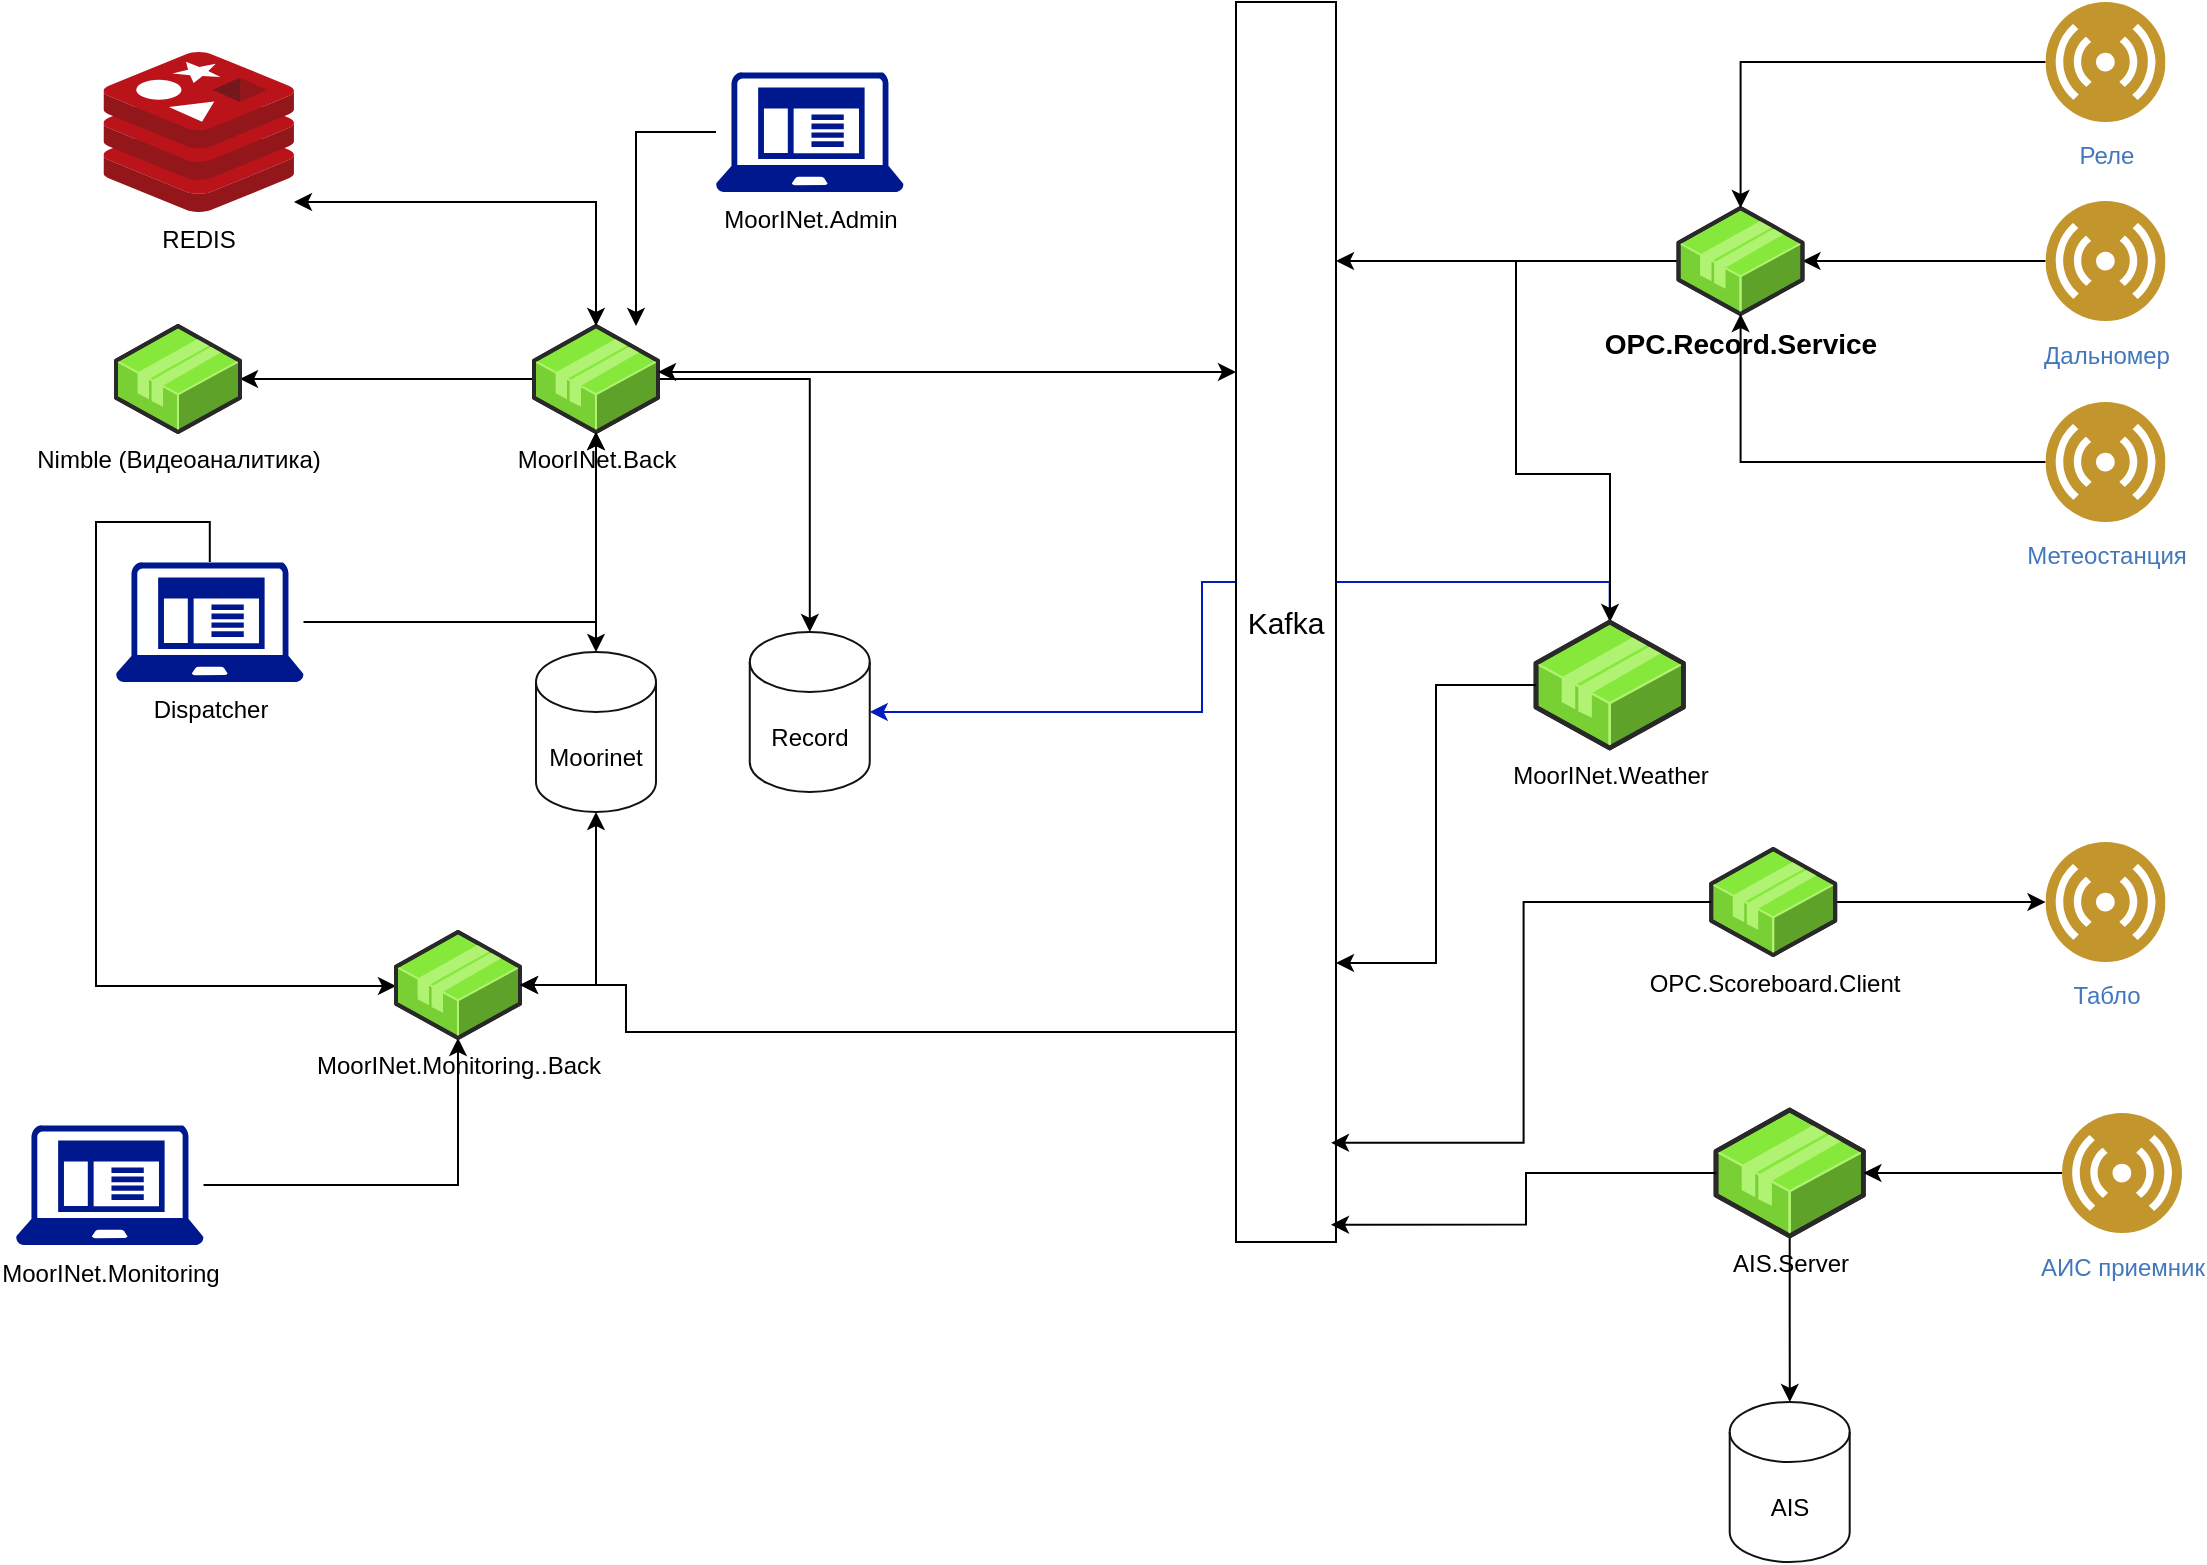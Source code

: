 <mxfile version="24.6.5" type="github" pages="8">
  <diagram name="Архитектура MoorINEt" id="Mr9srXh7-GfqGZqTZkpS">
    <mxGraphModel dx="1917" dy="1020" grid="1" gridSize="10" guides="1" tooltips="1" connect="1" arrows="1" fold="1" page="1" pageScale="1" pageWidth="1169" pageHeight="827" math="0" shadow="0">
      <root>
        <mxCell id="0" />
        <mxCell id="1" parent="0" />
        <mxCell id="Fs93H_DkSz9XMdRRdmED-113" style="edgeStyle=orthogonalEdgeStyle;rounded=0;orthogonalLoop=1;jettySize=auto;html=1;fillColor=#0050ef;strokeColor=#001DBC;" edge="1" parent="1" source="Fs93H_DkSz9XMdRRdmED-89" target="Fs93H_DkSz9XMdRRdmED-7">
          <mxGeometry relative="1" as="geometry">
            <Array as="points">
              <mxPoint x="827" y="310" />
              <mxPoint x="623" y="310" />
              <mxPoint x="623" y="375" />
            </Array>
          </mxGeometry>
        </mxCell>
        <mxCell id="Fs93H_DkSz9XMdRRdmED-5" value="AIS" style="shape=cylinder3;whiteSpace=wrap;html=1;boundedLbl=1;backgroundOutline=1;size=15;strokeColor=#121212;fillColor=none;" vertex="1" parent="1">
          <mxGeometry x="886.85" y="720" width="60" height="80" as="geometry" />
        </mxCell>
        <mxCell id="Fs93H_DkSz9XMdRRdmED-6" value="Moorinet" style="shape=cylinder3;whiteSpace=wrap;html=1;boundedLbl=1;backgroundOutline=1;size=15;strokeColor=#121212;fillColor=none;" vertex="1" parent="1">
          <mxGeometry x="290" y="345" width="60" height="80" as="geometry" />
        </mxCell>
        <mxCell id="Fs93H_DkSz9XMdRRdmED-7" value="Record" style="shape=cylinder3;whiteSpace=wrap;html=1;boundedLbl=1;backgroundOutline=1;size=15;strokeColor=#121212;fillColor=none;" vertex="1" parent="1">
          <mxGeometry x="396.88" y="335" width="60" height="80" as="geometry" />
        </mxCell>
        <mxCell id="Fs93H_DkSz9XMdRRdmED-99" style="edgeStyle=orthogonalEdgeStyle;rounded=0;orthogonalLoop=1;jettySize=auto;html=1;" edge="1" parent="1" source="Fs93H_DkSz9XMdRRdmED-22" target="Fs93H_DkSz9XMdRRdmED-7">
          <mxGeometry relative="1" as="geometry" />
        </mxCell>
        <mxCell id="Fs93H_DkSz9XMdRRdmED-104" style="edgeStyle=orthogonalEdgeStyle;rounded=0;orthogonalLoop=1;jettySize=auto;html=1;startArrow=classic;startFill=1;" edge="1" parent="1" source="Fs93H_DkSz9XMdRRdmED-22" target="Fs93H_DkSz9XMdRRdmED-6">
          <mxGeometry relative="1" as="geometry" />
        </mxCell>
        <mxCell id="Fs93H_DkSz9XMdRRdmED-106" style="edgeStyle=orthogonalEdgeStyle;rounded=0;orthogonalLoop=1;jettySize=auto;html=1;" edge="1" parent="1" source="Fs93H_DkSz9XMdRRdmED-22" target="Fs93H_DkSz9XMdRRdmED-105">
          <mxGeometry relative="1" as="geometry" />
        </mxCell>
        <mxCell id="Fs93H_DkSz9XMdRRdmED-22" value="MoorINet.Back" style="verticalLabelPosition=bottom;html=1;verticalAlign=top;strokeWidth=1;align=center;outlineConnect=0;dashed=0;outlineConnect=0;shape=mxgraph.aws3d.application2;fillColor=#86E83A;strokeColor=#B0F373;aspect=fixed;" vertex="1" parent="1">
          <mxGeometry x="289" y="182" width="62" height="53" as="geometry" />
        </mxCell>
        <mxCell id="Fs93H_DkSz9XMdRRdmED-116" style="edgeStyle=orthogonalEdgeStyle;rounded=0;orthogonalLoop=1;jettySize=auto;html=1;" edge="1" parent="1" source="Fs93H_DkSz9XMdRRdmED-23" target="Fs93H_DkSz9XMdRRdmED-5">
          <mxGeometry relative="1" as="geometry" />
        </mxCell>
        <mxCell id="Fs93H_DkSz9XMdRRdmED-23" value="AIS.Server" style="verticalLabelPosition=bottom;html=1;verticalAlign=top;strokeWidth=1;align=center;outlineConnect=0;dashed=0;outlineConnect=0;shape=mxgraph.aws3d.application2;fillColor=#86E83A;strokeColor=#B0F373;aspect=fixed;" vertex="1" parent="1">
          <mxGeometry x="880" y="574" width="73.7" height="63" as="geometry" />
        </mxCell>
        <mxCell id="Fs93H_DkSz9XMdRRdmED-109" style="edgeStyle=orthogonalEdgeStyle;rounded=0;orthogonalLoop=1;jettySize=auto;html=1;" edge="1" parent="1" source="Fs93H_DkSz9XMdRRdmED-24" target="Fs93H_DkSz9XMdRRdmED-22">
          <mxGeometry relative="1" as="geometry" />
        </mxCell>
        <mxCell id="Fs93H_DkSz9XMdRRdmED-110" style="edgeStyle=orthogonalEdgeStyle;rounded=0;orthogonalLoop=1;jettySize=auto;html=1;" edge="1" parent="1" source="Fs93H_DkSz9XMdRRdmED-24" target="Fs93H_DkSz9XMdRRdmED-67">
          <mxGeometry relative="1" as="geometry">
            <Array as="points">
              <mxPoint x="70" y="280" />
              <mxPoint x="70" y="512" />
            </Array>
          </mxGeometry>
        </mxCell>
        <mxCell id="Fs93H_DkSz9XMdRRdmED-24" value="Dispatcher" style="sketch=0;aspect=fixed;pointerEvents=1;shadow=0;dashed=0;html=1;strokeColor=none;labelPosition=center;verticalLabelPosition=bottom;verticalAlign=top;align=center;fillColor=#00188D;shape=mxgraph.mscae.enterprise.client_application" vertex="1" parent="1">
          <mxGeometry x="80" y="300" width="93.75" height="60" as="geometry" />
        </mxCell>
        <mxCell id="Fs93H_DkSz9XMdRRdmED-108" style="edgeStyle=orthogonalEdgeStyle;rounded=0;orthogonalLoop=1;jettySize=auto;html=1;" edge="1" parent="1" source="Fs93H_DkSz9XMdRRdmED-25" target="Fs93H_DkSz9XMdRRdmED-22">
          <mxGeometry relative="1" as="geometry">
            <Array as="points">
              <mxPoint x="340" y="85" />
            </Array>
          </mxGeometry>
        </mxCell>
        <mxCell id="Fs93H_DkSz9XMdRRdmED-25" value="Moo&lt;span style=&quot;background-color: initial;&quot;&gt;rINet.Admin&lt;/span&gt;" style="sketch=0;aspect=fixed;pointerEvents=1;shadow=0;dashed=0;html=1;strokeColor=none;labelPosition=center;verticalLabelPosition=bottom;verticalAlign=top;align=center;fillColor=#00188D;shape=mxgraph.mscae.enterprise.client_application" vertex="1" parent="1">
          <mxGeometry x="380" y="55" width="93.75" height="60" as="geometry" />
        </mxCell>
        <mxCell id="Fs93H_DkSz9XMdRRdmED-68" style="edgeStyle=orthogonalEdgeStyle;rounded=0;orthogonalLoop=1;jettySize=auto;html=1;" edge="1" parent="1" source="Fs93H_DkSz9XMdRRdmED-26" target="Fs93H_DkSz9XMdRRdmED-67">
          <mxGeometry relative="1" as="geometry" />
        </mxCell>
        <mxCell id="Fs93H_DkSz9XMdRRdmED-26" value="MoorINet.Monitoring" style="sketch=0;aspect=fixed;pointerEvents=1;shadow=0;dashed=0;html=1;strokeColor=none;labelPosition=center;verticalLabelPosition=bottom;verticalAlign=top;align=center;fillColor=#00188D;shape=mxgraph.mscae.enterprise.client_application" vertex="1" parent="1">
          <mxGeometry x="30" y="581.5" width="93.75" height="60" as="geometry" />
        </mxCell>
        <mxCell id="Fs93H_DkSz9XMdRRdmED-115" style="edgeStyle=orthogonalEdgeStyle;rounded=0;orthogonalLoop=1;jettySize=auto;html=1;startArrow=classic;startFill=1;" edge="1" parent="1" source="Fs93H_DkSz9XMdRRdmED-40" target="Fs93H_DkSz9XMdRRdmED-22">
          <mxGeometry relative="1" as="geometry">
            <Array as="points">
              <mxPoint x="320" y="120" />
            </Array>
          </mxGeometry>
        </mxCell>
        <mxCell id="Fs93H_DkSz9XMdRRdmED-40" value="REDIS" style="image;sketch=0;aspect=fixed;html=1;points=[];align=center;fontSize=12;image=img/lib/mscae/Cache_Redis_Product.svg;" vertex="1" parent="1">
          <mxGeometry x="73.75" y="45" width="95.24" height="80" as="geometry" />
        </mxCell>
        <mxCell id="Fs93H_DkSz9XMdRRdmED-42" style="edgeStyle=orthogonalEdgeStyle;rounded=0;orthogonalLoop=1;jettySize=auto;html=1;" edge="1" parent="1" source="Fs93H_DkSz9XMdRRdmED-41" target="Fs93H_DkSz9XMdRRdmED-23">
          <mxGeometry relative="1" as="geometry" />
        </mxCell>
        <mxCell id="Fs93H_DkSz9XMdRRdmED-41" value="АИС приемник" style="image;aspect=fixed;perimeter=ellipsePerimeter;html=1;align=center;shadow=0;dashed=0;fontColor=#4277BB;labelBackgroundColor=default;fontSize=12;spacingTop=3;image=img/lib/ibm/users/sensor.svg;" vertex="1" parent="1">
          <mxGeometry x="1053" y="575.5" width="60" height="60" as="geometry" />
        </mxCell>
        <mxCell id="Fs93H_DkSz9XMdRRdmED-54" style="edgeStyle=orthogonalEdgeStyle;rounded=0;orthogonalLoop=1;jettySize=auto;html=1;" edge="1" parent="1" source="Fs93H_DkSz9XMdRRdmED-52" target="Fs93H_DkSz9XMdRRdmED-53">
          <mxGeometry relative="1" as="geometry" />
        </mxCell>
        <mxCell id="Fs93H_DkSz9XMdRRdmED-52" value="Дальномер" style="image;aspect=fixed;perimeter=ellipsePerimeter;html=1;align=center;shadow=0;dashed=0;fontColor=#4277BB;labelBackgroundColor=default;fontSize=12;spacingTop=3;image=img/lib/ibm/users/sensor.svg;" vertex="1" parent="1">
          <mxGeometry x="1044.75" y="119.5" width="60" height="60" as="geometry" />
        </mxCell>
        <mxCell id="Fs93H_DkSz9XMdRRdmED-88" style="edgeStyle=orthogonalEdgeStyle;rounded=0;orthogonalLoop=1;jettySize=auto;html=1;" edge="1" parent="1" source="Fs93H_DkSz9XMdRRdmED-53" target="Fs93H_DkSz9XMdRRdmED-87">
          <mxGeometry relative="1" as="geometry">
            <Array as="points">
              <mxPoint x="740" y="150" />
              <mxPoint x="740" y="150" />
            </Array>
          </mxGeometry>
        </mxCell>
        <mxCell id="Fs93H_DkSz9XMdRRdmED-94" style="edgeStyle=orthogonalEdgeStyle;rounded=0;orthogonalLoop=1;jettySize=auto;html=1;" edge="1" parent="1" source="Fs93H_DkSz9XMdRRdmED-53" target="Fs93H_DkSz9XMdRRdmED-89">
          <mxGeometry relative="1" as="geometry">
            <Array as="points">
              <mxPoint x="780" y="150" />
              <mxPoint x="780" y="256" />
              <mxPoint x="827" y="256" />
            </Array>
          </mxGeometry>
        </mxCell>
        <mxCell id="Fs93H_DkSz9XMdRRdmED-53" value="&lt;b style=&quot;font-size: 14px;&quot;&gt;OPC.Record&lt;span style=&quot;background-color: initial;&quot;&gt;.Service&lt;/span&gt;&lt;/b&gt;" style="verticalLabelPosition=bottom;html=1;verticalAlign=top;strokeWidth=1;align=center;outlineConnect=0;dashed=0;outlineConnect=0;shape=mxgraph.aws3d.application2;fillColor=#86E83A;strokeColor=#B0F373;aspect=fixed;" vertex="1" parent="1">
          <mxGeometry x="861.25" y="123" width="62" height="53" as="geometry" />
        </mxCell>
        <mxCell id="Fs93H_DkSz9XMdRRdmED-55" value="Табло" style="image;aspect=fixed;perimeter=ellipsePerimeter;html=1;align=center;shadow=0;dashed=0;fontColor=#4277BB;labelBackgroundColor=default;fontSize=12;spacingTop=3;image=img/lib/ibm/users/sensor.svg;" vertex="1" parent="1">
          <mxGeometry x="1044.75" y="440" width="60" height="60" as="geometry" />
        </mxCell>
        <mxCell id="Fs93H_DkSz9XMdRRdmED-57" style="edgeStyle=orthogonalEdgeStyle;rounded=0;orthogonalLoop=1;jettySize=auto;html=1;" edge="1" parent="1" source="Fs93H_DkSz9XMdRRdmED-56" target="Fs93H_DkSz9XMdRRdmED-55">
          <mxGeometry relative="1" as="geometry" />
        </mxCell>
        <mxCell id="Fs93H_DkSz9XMdRRdmED-56" value="OPC.Scoreboard.Client" style="verticalLabelPosition=bottom;html=1;verticalAlign=top;strokeWidth=1;align=center;outlineConnect=0;dashed=0;outlineConnect=0;shape=mxgraph.aws3d.application2;fillColor=#86E83A;strokeColor=#B0F373;aspect=fixed;" vertex="1" parent="1">
          <mxGeometry x="877.6" y="443.5" width="62" height="53" as="geometry" />
        </mxCell>
        <mxCell id="Fs93H_DkSz9XMdRRdmED-67" value="MoorINet.Monitoring.&lt;span style=&quot;background-color: initial;&quot;&gt;.Back&lt;/span&gt;" style="verticalLabelPosition=bottom;html=1;verticalAlign=top;strokeWidth=1;align=center;outlineConnect=0;dashed=0;outlineConnect=0;shape=mxgraph.aws3d.application2;fillColor=#86E83A;strokeColor=#B0F373;aspect=fixed;" vertex="1" parent="1">
          <mxGeometry x="220" y="485" width="62" height="53" as="geometry" />
        </mxCell>
        <mxCell id="Fs93H_DkSz9XMdRRdmED-84" style="edgeStyle=orthogonalEdgeStyle;rounded=0;orthogonalLoop=1;jettySize=auto;html=1;" edge="1" parent="1" source="Fs93H_DkSz9XMdRRdmED-83" target="Fs93H_DkSz9XMdRRdmED-53">
          <mxGeometry relative="1" as="geometry" />
        </mxCell>
        <mxCell id="Fs93H_DkSz9XMdRRdmED-83" value="Метеостанция" style="image;aspect=fixed;perimeter=ellipsePerimeter;html=1;align=center;shadow=0;dashed=0;fontColor=#4277BB;labelBackgroundColor=default;fontSize=12;spacingTop=3;image=img/lib/ibm/users/sensor.svg;" vertex="1" parent="1">
          <mxGeometry x="1044.75" y="220" width="60" height="60" as="geometry" />
        </mxCell>
        <mxCell id="Fs93H_DkSz9XMdRRdmED-86" style="edgeStyle=orthogonalEdgeStyle;rounded=0;orthogonalLoop=1;jettySize=auto;html=1;" edge="1" parent="1" source="Fs93H_DkSz9XMdRRdmED-85" target="Fs93H_DkSz9XMdRRdmED-53">
          <mxGeometry relative="1" as="geometry" />
        </mxCell>
        <mxCell id="Fs93H_DkSz9XMdRRdmED-85" value="Реле" style="image;aspect=fixed;perimeter=ellipsePerimeter;html=1;align=center;shadow=0;dashed=0;fontColor=#4277BB;labelBackgroundColor=default;fontSize=12;spacingTop=3;image=img/lib/ibm/users/sensor.svg;" vertex="1" parent="1">
          <mxGeometry x="1044.75" y="20" width="60" height="60" as="geometry" />
        </mxCell>
        <mxCell id="Fs93H_DkSz9XMdRRdmED-92" style="edgeStyle=orthogonalEdgeStyle;rounded=0;orthogonalLoop=1;jettySize=auto;html=1;startArrow=classic;startFill=1;" edge="1" parent="1" source="Fs93H_DkSz9XMdRRdmED-87" target="Fs93H_DkSz9XMdRRdmED-22">
          <mxGeometry relative="1" as="geometry">
            <Array as="points">
              <mxPoint x="560" y="205" />
              <mxPoint x="560" y="205" />
            </Array>
          </mxGeometry>
        </mxCell>
        <mxCell id="Fs93H_DkSz9XMdRRdmED-98" style="edgeStyle=orthogonalEdgeStyle;rounded=0;orthogonalLoop=1;jettySize=auto;html=1;" edge="1" parent="1" source="Fs93H_DkSz9XMdRRdmED-87" target="Fs93H_DkSz9XMdRRdmED-67">
          <mxGeometry relative="1" as="geometry">
            <Array as="points">
              <mxPoint x="335" y="535" />
            </Array>
          </mxGeometry>
        </mxCell>
        <mxCell id="Fs93H_DkSz9XMdRRdmED-87" value="&lt;font style=&quot;font-size: 15px;&quot;&gt;Kafka&lt;/font&gt;" style="rounded=0;whiteSpace=wrap;html=1;" vertex="1" parent="1">
          <mxGeometry x="640" y="20" width="50" height="620" as="geometry" />
        </mxCell>
        <mxCell id="Fs93H_DkSz9XMdRRdmED-89" value="MoorINet.Weather" style="verticalLabelPosition=bottom;html=1;verticalAlign=top;strokeWidth=1;align=center;outlineConnect=0;dashed=0;outlineConnect=0;shape=mxgraph.aws3d.application2;fillColor=#86E83A;strokeColor=#B0F373;aspect=fixed;" vertex="1" parent="1">
          <mxGeometry x="790" y="330" width="73.7" height="63" as="geometry" />
        </mxCell>
        <mxCell id="Fs93H_DkSz9XMdRRdmED-91" style="edgeStyle=orthogonalEdgeStyle;rounded=0;orthogonalLoop=1;jettySize=auto;html=1;entryX=1;entryY=0.775;entryDx=0;entryDy=0;entryPerimeter=0;" edge="1" parent="1" source="Fs93H_DkSz9XMdRRdmED-89" target="Fs93H_DkSz9XMdRRdmED-87">
          <mxGeometry relative="1" as="geometry" />
        </mxCell>
        <mxCell id="Fs93H_DkSz9XMdRRdmED-103" style="edgeStyle=orthogonalEdgeStyle;rounded=0;orthogonalLoop=1;jettySize=auto;html=1;entryX=0.5;entryY=1;entryDx=0;entryDy=0;entryPerimeter=0;startArrow=classic;startFill=1;" edge="1" parent="1" source="Fs93H_DkSz9XMdRRdmED-67" target="Fs93H_DkSz9XMdRRdmED-6">
          <mxGeometry relative="1" as="geometry" />
        </mxCell>
        <mxCell id="Fs93H_DkSz9XMdRRdmED-105" value="Nimble (Видеоаналитика)&lt;div&gt;&lt;br&gt;&lt;/div&gt;" style="verticalLabelPosition=bottom;html=1;verticalAlign=top;strokeWidth=1;align=center;outlineConnect=0;dashed=0;outlineConnect=0;shape=mxgraph.aws3d.application2;fillColor=#86E83A;strokeColor=#B0F373;aspect=fixed;" vertex="1" parent="1">
          <mxGeometry x="80" y="182" width="62" height="53" as="geometry" />
        </mxCell>
        <mxCell id="Fs93H_DkSz9XMdRRdmED-107" style="edgeStyle=orthogonalEdgeStyle;rounded=0;orthogonalLoop=1;jettySize=auto;html=1;entryX=0.95;entryY=0.92;entryDx=0;entryDy=0;entryPerimeter=0;" edge="1" parent="1" source="Fs93H_DkSz9XMdRRdmED-56" target="Fs93H_DkSz9XMdRRdmED-87">
          <mxGeometry relative="1" as="geometry" />
        </mxCell>
        <mxCell id="Fs93H_DkSz9XMdRRdmED-112" style="edgeStyle=orthogonalEdgeStyle;rounded=0;orthogonalLoop=1;jettySize=auto;html=1;entryX=0.95;entryY=0.986;entryDx=0;entryDy=0;entryPerimeter=0;" edge="1" parent="1" source="Fs93H_DkSz9XMdRRdmED-23" target="Fs93H_DkSz9XMdRRdmED-87">
          <mxGeometry relative="1" as="geometry" />
        </mxCell>
      </root>
    </mxGraphModel>
  </diagram>
  <diagram name="Схема потоков" id="F0cS0Gs8Mj0JFTBbpX2X">
    <mxGraphModel dx="1687" dy="878" grid="1" gridSize="10" guides="1" tooltips="1" connect="1" arrows="1" fold="1" page="1" pageScale="1" pageWidth="1169" pageHeight="827" math="0" shadow="0">
      <root>
        <mxCell id="6UkphGLPWZeksNI3lMy7-0" />
        <mxCell id="6UkphGLPWZeksNI3lMy7-1" parent="6UkphGLPWZeksNI3lMy7-0" />
        <mxCell id="6UkphGLPWZeksNI3lMy7-2" style="edgeStyle=orthogonalEdgeStyle;rounded=0;orthogonalLoop=1;jettySize=auto;html=1;fillColor=#0050ef;strokeColor=#001DBC;" edge="1" parent="6UkphGLPWZeksNI3lMy7-1" source="6UkphGLPWZeksNI3lMy7-56" target="6UkphGLPWZeksNI3lMy7-5">
          <mxGeometry relative="1" as="geometry" />
        </mxCell>
        <mxCell id="6UkphGLPWZeksNI3lMy7-3" value="AIS" style="shape=cylinder3;whiteSpace=wrap;html=1;boundedLbl=1;backgroundOutline=1;size=15;strokeColor=#121212;fillColor=none;" vertex="1" parent="6UkphGLPWZeksNI3lMy7-1">
          <mxGeometry x="886.85" y="720" width="60" height="80" as="geometry" />
        </mxCell>
        <mxCell id="6UkphGLPWZeksNI3lMy7-4" value="Moorinet" style="shape=cylinder3;whiteSpace=wrap;html=1;boundedLbl=1;backgroundOutline=1;size=15;strokeColor=#121212;fillColor=none;" vertex="1" parent="6UkphGLPWZeksNI3lMy7-1">
          <mxGeometry x="290" y="345" width="60" height="80" as="geometry" />
        </mxCell>
        <mxCell id="6UkphGLPWZeksNI3lMy7-5" value="Record" style="shape=cylinder3;whiteSpace=wrap;html=1;boundedLbl=1;backgroundOutline=1;size=15;strokeColor=#121212;fillColor=none;" vertex="1" parent="6UkphGLPWZeksNI3lMy7-1">
          <mxGeometry x="396.88" y="335" width="60" height="80" as="geometry" />
        </mxCell>
        <mxCell id="6UkphGLPWZeksNI3lMy7-6" value="" style="outlineConnect=0;dashed=0;verticalLabelPosition=bottom;verticalAlign=top;align=center;html=1;shape=mxgraph.aws3.redis;fillColor=#2E73B8;gradientColor=none;" vertex="1" parent="6UkphGLPWZeksNI3lMy7-1">
          <mxGeometry x="1003" y="1160" width="60" height="63" as="geometry" />
        </mxCell>
        <mxCell id="6UkphGLPWZeksNI3lMy7-7" value="" style="outlineConnect=0;dashed=0;verticalLabelPosition=bottom;verticalAlign=top;align=center;html=1;shape=mxgraph.aws3.ms_sql_instance_2;fillColor=#2E73B8;gradientColor=none;" vertex="1" parent="6UkphGLPWZeksNI3lMy7-1">
          <mxGeometry x="883" y="1160" width="60" height="63" as="geometry" />
        </mxCell>
        <mxCell id="6UkphGLPWZeksNI3lMy7-8" value="" style="outlineConnect=0;dashed=0;verticalLabelPosition=bottom;verticalAlign=top;align=center;html=1;shape=mxgraph.aws3.management_console;fillColor=#D2D3D3;gradientColor=none;" vertex="1" parent="6UkphGLPWZeksNI3lMy7-1">
          <mxGeometry x="263.75" y="1195" width="63" height="63" as="geometry" />
        </mxCell>
        <mxCell id="6UkphGLPWZeksNI3lMy7-9" value="Topic" style="sketch=0;outlineConnect=0;fontColor=#232F3E;gradientColor=none;strokeColor=#232F3E;fillColor=#ffffff;dashed=0;verticalLabelPosition=bottom;verticalAlign=top;align=center;html=1;fontSize=12;fontStyle=0;aspect=fixed;shape=mxgraph.aws4.resourceIcon;resIcon=mxgraph.aws4.topic;" vertex="1" parent="6UkphGLPWZeksNI3lMy7-1">
          <mxGeometry x="753" y="1170" width="60" height="60" as="geometry" />
        </mxCell>
        <mxCell id="6UkphGLPWZeksNI3lMy7-10" style="edgeStyle=orthogonalEdgeStyle;rounded=0;orthogonalLoop=1;jettySize=auto;html=1;" edge="1" parent="6UkphGLPWZeksNI3lMy7-1" source="6UkphGLPWZeksNI3lMy7-13" target="6UkphGLPWZeksNI3lMy7-5">
          <mxGeometry relative="1" as="geometry" />
        </mxCell>
        <mxCell id="6UkphGLPWZeksNI3lMy7-11" style="edgeStyle=orthogonalEdgeStyle;rounded=0;orthogonalLoop=1;jettySize=auto;html=1;startArrow=classic;startFill=1;" edge="1" parent="6UkphGLPWZeksNI3lMy7-1" source="6UkphGLPWZeksNI3lMy7-13" target="6UkphGLPWZeksNI3lMy7-4">
          <mxGeometry relative="1" as="geometry" />
        </mxCell>
        <mxCell id="6UkphGLPWZeksNI3lMy7-12" style="edgeStyle=orthogonalEdgeStyle;rounded=0;orthogonalLoop=1;jettySize=auto;html=1;" edge="1" parent="6UkphGLPWZeksNI3lMy7-1" source="6UkphGLPWZeksNI3lMy7-13" target="6UkphGLPWZeksNI3lMy7-59">
          <mxGeometry relative="1" as="geometry" />
        </mxCell>
        <mxCell id="6UkphGLPWZeksNI3lMy7-13" value="MoorINet.Back" style="verticalLabelPosition=bottom;html=1;verticalAlign=top;strokeWidth=1;align=center;outlineConnect=0;dashed=0;outlineConnect=0;shape=mxgraph.aws3d.application2;fillColor=#86E83A;strokeColor=#B0F373;aspect=fixed;" vertex="1" parent="6UkphGLPWZeksNI3lMy7-1">
          <mxGeometry x="288" y="140" width="62" height="53" as="geometry" />
        </mxCell>
        <mxCell id="6UkphGLPWZeksNI3lMy7-14" style="edgeStyle=orthogonalEdgeStyle;rounded=0;orthogonalLoop=1;jettySize=auto;html=1;" edge="1" parent="6UkphGLPWZeksNI3lMy7-1" source="6UkphGLPWZeksNI3lMy7-15" target="6UkphGLPWZeksNI3lMy7-3">
          <mxGeometry relative="1" as="geometry" />
        </mxCell>
        <mxCell id="6UkphGLPWZeksNI3lMy7-15" value="AIS.Server" style="verticalLabelPosition=bottom;html=1;verticalAlign=top;strokeWidth=1;align=center;outlineConnect=0;dashed=0;outlineConnect=0;shape=mxgraph.aws3d.application2;fillColor=#86E83A;strokeColor=#B0F373;aspect=fixed;" vertex="1" parent="6UkphGLPWZeksNI3lMy7-1">
          <mxGeometry x="880" y="574" width="73.7" height="63" as="geometry" />
        </mxCell>
        <mxCell id="6UkphGLPWZeksNI3lMy7-23" value="" style="strokeWidth=2;dashed=0;align=center;fontSize=8;shape=rect;fillColor=#fffbc0;strokeColor=#000000;" vertex="1" parent="6UkphGLPWZeksNI3lMy7-1">
          <mxGeometry x="440.75" y="1090" width="26" height="18" as="geometry" />
        </mxCell>
        <mxCell id="6UkphGLPWZeksNI3lMy7-24" value="" style="strokeWidth=2;dashed=0;align=center;fontSize=8;shape=rect;fillColor=#fffbc0;strokeColor=#000000;" vertex="1" parent="6UkphGLPWZeksNI3lMy7-1">
          <mxGeometry x="393.75" y="1108" width="26" height="18" as="geometry" />
        </mxCell>
        <mxCell id="6UkphGLPWZeksNI3lMy7-25" value="" style="strokeWidth=2;dashed=0;align=center;fontSize=8;shape=rect;fillColor=#fffbc0;strokeColor=#000000;" vertex="1" parent="6UkphGLPWZeksNI3lMy7-1">
          <mxGeometry x="487.75" y="1108" width="26" height="18" as="geometry" />
        </mxCell>
        <mxCell id="6UkphGLPWZeksNI3lMy7-26" value="" style="strokeWidth=2;dashed=0;align=center;fontSize=8;shape=rect;fillColor=#fffbc0;strokeColor=#000000;" vertex="1" parent="6UkphGLPWZeksNI3lMy7-1">
          <mxGeometry x="393.75" y="1144" width="26" height="18" as="geometry" />
        </mxCell>
        <mxCell id="6UkphGLPWZeksNI3lMy7-27" value="" style="strokeWidth=2;dashed=0;align=center;fontSize=8;shape=rect;fillColor=#fffbc0;strokeColor=#000000;" vertex="1" parent="6UkphGLPWZeksNI3lMy7-1">
          <mxGeometry x="487.75" y="1144" width="26" height="18" as="geometry" />
        </mxCell>
        <mxCell id="6UkphGLPWZeksNI3lMy7-28" value="" style="strokeWidth=2;dashed=0;align=center;fontSize=8;shape=rect;fillColor=#fffbc0;strokeColor=#000000;" vertex="1" parent="6UkphGLPWZeksNI3lMy7-1">
          <mxGeometry x="440.75" y="1162" width="26" height="18" as="geometry" />
        </mxCell>
        <mxCell id="6UkphGLPWZeksNI3lMy7-29" value="" style="strokeWidth=2;dashed=0;align=center;fontSize=8;shape=rect;fillColor=#c0f5a9;strokeColor=#000000;" vertex="1" parent="6UkphGLPWZeksNI3lMy7-1">
          <mxGeometry x="440.75" y="1126" width="26" height="18" as="geometry" />
        </mxCell>
        <mxCell id="6UkphGLPWZeksNI3lMy7-30" value="" style="edgeStyle=none;endArrow=none;dashed=0;html=1;strokeWidth=2;rounded=0;" edge="1" parent="6UkphGLPWZeksNI3lMy7-1" source="6UkphGLPWZeksNI3lMy7-29" target="6UkphGLPWZeksNI3lMy7-23">
          <mxGeometry relative="1" as="geometry" />
        </mxCell>
        <mxCell id="6UkphGLPWZeksNI3lMy7-31" value="" style="edgeStyle=none;endArrow=none;dashed=0;html=1;strokeWidth=2;rounded=0;" edge="1" parent="6UkphGLPWZeksNI3lMy7-1" source="6UkphGLPWZeksNI3lMy7-29" target="6UkphGLPWZeksNI3lMy7-24">
          <mxGeometry relative="1" as="geometry" />
        </mxCell>
        <mxCell id="6UkphGLPWZeksNI3lMy7-32" value="" style="edgeStyle=none;endArrow=none;dashed=0;html=1;strokeWidth=2;rounded=0;" edge="1" parent="6UkphGLPWZeksNI3lMy7-1" source="6UkphGLPWZeksNI3lMy7-29" target="6UkphGLPWZeksNI3lMy7-25">
          <mxGeometry relative="1" as="geometry" />
        </mxCell>
        <mxCell id="6UkphGLPWZeksNI3lMy7-33" value="" style="edgeStyle=none;endArrow=none;dashed=0;html=1;strokeWidth=2;rounded=0;" edge="1" parent="6UkphGLPWZeksNI3lMy7-1" source="6UkphGLPWZeksNI3lMy7-29" target="6UkphGLPWZeksNI3lMy7-26">
          <mxGeometry relative="1" as="geometry" />
        </mxCell>
        <mxCell id="6UkphGLPWZeksNI3lMy7-34" value="" style="edgeStyle=none;endArrow=none;dashed=0;html=1;strokeWidth=2;rounded=0;" edge="1" parent="6UkphGLPWZeksNI3lMy7-1" source="6UkphGLPWZeksNI3lMy7-29" target="6UkphGLPWZeksNI3lMy7-27">
          <mxGeometry relative="1" as="geometry" />
        </mxCell>
        <mxCell id="6UkphGLPWZeksNI3lMy7-35" value="" style="edgeStyle=none;endArrow=none;dashed=0;html=1;strokeWidth=2;rounded=0;" edge="1" parent="6UkphGLPWZeksNI3lMy7-1" source="6UkphGLPWZeksNI3lMy7-29" target="6UkphGLPWZeksNI3lMy7-28">
          <mxGeometry relative="1" as="geometry" />
        </mxCell>
        <mxCell id="6UkphGLPWZeksNI3lMy7-36" style="edgeStyle=orthogonalEdgeStyle;rounded=0;orthogonalLoop=1;jettySize=auto;html=1;startArrow=classic;startFill=1;" edge="1" parent="6UkphGLPWZeksNI3lMy7-1" source="6UkphGLPWZeksNI3lMy7-37" target="6UkphGLPWZeksNI3lMy7-13">
          <mxGeometry relative="1" as="geometry">
            <Array as="points">
              <mxPoint x="320" y="120" />
            </Array>
          </mxGeometry>
        </mxCell>
        <mxCell id="6UkphGLPWZeksNI3lMy7-37" value="REDIS" style="image;sketch=0;aspect=fixed;html=1;points=[];align=center;fontSize=12;image=img/lib/mscae/Cache_Redis_Product.svg;" vertex="1" parent="6UkphGLPWZeksNI3lMy7-1">
          <mxGeometry x="73.75" y="45" width="95.24" height="80" as="geometry" />
        </mxCell>
        <mxCell id="6UkphGLPWZeksNI3lMy7-38" style="edgeStyle=orthogonalEdgeStyle;rounded=0;orthogonalLoop=1;jettySize=auto;html=1;" edge="1" parent="6UkphGLPWZeksNI3lMy7-1" source="6UkphGLPWZeksNI3lMy7-39" target="6UkphGLPWZeksNI3lMy7-15">
          <mxGeometry relative="1" as="geometry" />
        </mxCell>
        <mxCell id="6UkphGLPWZeksNI3lMy7-39" value="АИС передатчик" style="image;aspect=fixed;perimeter=ellipsePerimeter;html=1;align=center;shadow=0;dashed=0;fontColor=#4277BB;labelBackgroundColor=default;fontSize=12;spacingTop=3;image=img/lib/ibm/users/sensor.svg;" vertex="1" parent="6UkphGLPWZeksNI3lMy7-1">
          <mxGeometry x="1053" y="575.5" width="60" height="60" as="geometry" />
        </mxCell>
        <mxCell id="6UkphGLPWZeksNI3lMy7-40" style="edgeStyle=orthogonalEdgeStyle;rounded=0;orthogonalLoop=1;jettySize=auto;html=1;" edge="1" parent="6UkphGLPWZeksNI3lMy7-1" source="6UkphGLPWZeksNI3lMy7-41" target="6UkphGLPWZeksNI3lMy7-44">
          <mxGeometry relative="1" as="geometry" />
        </mxCell>
        <mxCell id="6UkphGLPWZeksNI3lMy7-41" value="Дальномер" style="image;aspect=fixed;perimeter=ellipsePerimeter;html=1;align=center;shadow=0;dashed=0;fontColor=#4277BB;labelBackgroundColor=default;fontSize=12;spacingTop=3;image=img/lib/ibm/users/sensor.svg;" vertex="1" parent="6UkphGLPWZeksNI3lMy7-1">
          <mxGeometry x="1044.75" y="119.5" width="60" height="60" as="geometry" />
        </mxCell>
        <mxCell id="6UkphGLPWZeksNI3lMy7-42" style="edgeStyle=orthogonalEdgeStyle;rounded=0;orthogonalLoop=1;jettySize=auto;html=1;" edge="1" parent="6UkphGLPWZeksNI3lMy7-1" source="6UkphGLPWZeksNI3lMy7-44" target="6UkphGLPWZeksNI3lMy7-55">
          <mxGeometry relative="1" as="geometry">
            <Array as="points">
              <mxPoint x="710" y="150" />
              <mxPoint x="710" y="150" />
            </Array>
          </mxGeometry>
        </mxCell>
        <mxCell id="6UkphGLPWZeksNI3lMy7-43" style="edgeStyle=orthogonalEdgeStyle;rounded=0;orthogonalLoop=1;jettySize=auto;html=1;" edge="1" parent="6UkphGLPWZeksNI3lMy7-1" source="6UkphGLPWZeksNI3lMy7-44" target="6UkphGLPWZeksNI3lMy7-56">
          <mxGeometry relative="1" as="geometry">
            <Array as="points">
              <mxPoint x="780" y="150" />
              <mxPoint x="780" y="256" />
              <mxPoint x="827" y="256" />
            </Array>
          </mxGeometry>
        </mxCell>
        <mxCell id="6UkphGLPWZeksNI3lMy7-44" value="Общий OPC.Service" style="verticalLabelPosition=bottom;html=1;verticalAlign=top;strokeWidth=1;align=center;outlineConnect=0;dashed=0;outlineConnect=0;shape=mxgraph.aws3d.application2;fillColor=#86E83A;strokeColor=#B0F373;aspect=fixed;" vertex="1" parent="6UkphGLPWZeksNI3lMy7-1">
          <mxGeometry x="861.25" y="123" width="62" height="53" as="geometry" />
        </mxCell>
        <mxCell id="6UkphGLPWZeksNI3lMy7-45" value="Табло" style="image;aspect=fixed;perimeter=ellipsePerimeter;html=1;align=center;shadow=0;dashed=0;fontColor=#4277BB;labelBackgroundColor=default;fontSize=12;spacingTop=3;image=img/lib/ibm/users/sensor.svg;" vertex="1" parent="6UkphGLPWZeksNI3lMy7-1">
          <mxGeometry x="1044.75" y="440" width="60" height="60" as="geometry" />
        </mxCell>
        <mxCell id="6UkphGLPWZeksNI3lMy7-46" style="edgeStyle=orthogonalEdgeStyle;rounded=0;orthogonalLoop=1;jettySize=auto;html=1;" edge="1" parent="6UkphGLPWZeksNI3lMy7-1" source="6UkphGLPWZeksNI3lMy7-47" target="6UkphGLPWZeksNI3lMy7-45">
          <mxGeometry relative="1" as="geometry" />
        </mxCell>
        <mxCell id="6UkphGLPWZeksNI3lMy7-47" value="OPC.Scoreboard.Client" style="verticalLabelPosition=bottom;html=1;verticalAlign=top;strokeWidth=1;align=center;outlineConnect=0;dashed=0;outlineConnect=0;shape=mxgraph.aws3d.application2;fillColor=#86E83A;strokeColor=#B0F373;aspect=fixed;" vertex="1" parent="6UkphGLPWZeksNI3lMy7-1">
          <mxGeometry x="877.6" y="443.5" width="62" height="53" as="geometry" />
        </mxCell>
        <mxCell id="6UkphGLPWZeksNI3lMy7-48" value="MoorINet.Monitoring.&lt;span style=&quot;background-color: initial;&quot;&gt;.Back&lt;/span&gt;" style="verticalLabelPosition=bottom;html=1;verticalAlign=top;strokeWidth=1;align=center;outlineConnect=0;dashed=0;outlineConnect=0;shape=mxgraph.aws3d.application2;fillColor=#86E83A;strokeColor=#B0F373;aspect=fixed;" vertex="1" parent="6UkphGLPWZeksNI3lMy7-1">
          <mxGeometry x="220" y="485" width="62" height="53" as="geometry" />
        </mxCell>
        <mxCell id="6UkphGLPWZeksNI3lMy7-49" style="edgeStyle=orthogonalEdgeStyle;rounded=0;orthogonalLoop=1;jettySize=auto;html=1;" edge="1" parent="6UkphGLPWZeksNI3lMy7-1" source="6UkphGLPWZeksNI3lMy7-50" target="6UkphGLPWZeksNI3lMy7-44">
          <mxGeometry relative="1" as="geometry" />
        </mxCell>
        <mxCell id="6UkphGLPWZeksNI3lMy7-50" value="Метеостанция" style="image;aspect=fixed;perimeter=ellipsePerimeter;html=1;align=center;shadow=0;dashed=0;fontColor=#4277BB;labelBackgroundColor=default;fontSize=12;spacingTop=3;image=img/lib/ibm/users/sensor.svg;" vertex="1" parent="6UkphGLPWZeksNI3lMy7-1">
          <mxGeometry x="1044.75" y="220" width="60" height="60" as="geometry" />
        </mxCell>
        <mxCell id="6UkphGLPWZeksNI3lMy7-51" style="edgeStyle=orthogonalEdgeStyle;rounded=0;orthogonalLoop=1;jettySize=auto;html=1;" edge="1" parent="6UkphGLPWZeksNI3lMy7-1" source="6UkphGLPWZeksNI3lMy7-52" target="6UkphGLPWZeksNI3lMy7-44">
          <mxGeometry relative="1" as="geometry" />
        </mxCell>
        <mxCell id="6UkphGLPWZeksNI3lMy7-52" value="Реле" style="image;aspect=fixed;perimeter=ellipsePerimeter;html=1;align=center;shadow=0;dashed=0;fontColor=#4277BB;labelBackgroundColor=default;fontSize=12;spacingTop=3;image=img/lib/ibm/users/sensor.svg;" vertex="1" parent="6UkphGLPWZeksNI3lMy7-1">
          <mxGeometry x="1044.75" y="20" width="60" height="60" as="geometry" />
        </mxCell>
        <mxCell id="6UkphGLPWZeksNI3lMy7-53" style="edgeStyle=orthogonalEdgeStyle;rounded=0;orthogonalLoop=1;jettySize=auto;html=1;startArrow=classic;startFill=1;" edge="1" parent="6UkphGLPWZeksNI3lMy7-1" source="6UkphGLPWZeksNI3lMy7-55" target="6UkphGLPWZeksNI3lMy7-13">
          <mxGeometry relative="1" as="geometry">
            <Array as="points">
              <mxPoint x="560" y="205" />
              <mxPoint x="560" y="205" />
            </Array>
          </mxGeometry>
        </mxCell>
        <mxCell id="6UkphGLPWZeksNI3lMy7-54" style="edgeStyle=orthogonalEdgeStyle;rounded=0;orthogonalLoop=1;jettySize=auto;html=1;" edge="1" parent="6UkphGLPWZeksNI3lMy7-1" source="6UkphGLPWZeksNI3lMy7-55" target="6UkphGLPWZeksNI3lMy7-48">
          <mxGeometry relative="1" as="geometry">
            <Array as="points">
              <mxPoint x="335" y="535" />
            </Array>
          </mxGeometry>
        </mxCell>
        <mxCell id="6UkphGLPWZeksNI3lMy7-55" value="&lt;font style=&quot;font-size: 15px;&quot;&gt;Kafka&lt;/font&gt;" style="rounded=0;whiteSpace=wrap;html=1;" vertex="1" parent="6UkphGLPWZeksNI3lMy7-1">
          <mxGeometry x="640" y="20" width="50" height="620" as="geometry" />
        </mxCell>
        <mxCell id="6UkphGLPWZeksNI3lMy7-56" value="MoorINet.Weather" style="verticalLabelPosition=bottom;html=1;verticalAlign=top;strokeWidth=1;align=center;outlineConnect=0;dashed=0;outlineConnect=0;shape=mxgraph.aws3d.application2;fillColor=#86E83A;strokeColor=#B0F373;aspect=fixed;" vertex="1" parent="6UkphGLPWZeksNI3lMy7-1">
          <mxGeometry x="790" y="330" width="73.7" height="63" as="geometry" />
        </mxCell>
        <mxCell id="6UkphGLPWZeksNI3lMy7-57" style="edgeStyle=orthogonalEdgeStyle;rounded=0;orthogonalLoop=1;jettySize=auto;html=1;entryX=1;entryY=0.775;entryDx=0;entryDy=0;entryPerimeter=0;" edge="1" parent="6UkphGLPWZeksNI3lMy7-1" source="6UkphGLPWZeksNI3lMy7-56" target="6UkphGLPWZeksNI3lMy7-55">
          <mxGeometry relative="1" as="geometry" />
        </mxCell>
        <mxCell id="6UkphGLPWZeksNI3lMy7-58" style="edgeStyle=orthogonalEdgeStyle;rounded=0;orthogonalLoop=1;jettySize=auto;html=1;entryX=0.5;entryY=1;entryDx=0;entryDy=0;entryPerimeter=0;startArrow=classic;startFill=1;" edge="1" parent="6UkphGLPWZeksNI3lMy7-1" source="6UkphGLPWZeksNI3lMy7-48" target="6UkphGLPWZeksNI3lMy7-4">
          <mxGeometry relative="1" as="geometry" />
        </mxCell>
        <mxCell id="6UkphGLPWZeksNI3lMy7-59" value="Nimble (Видеоаналитика)&lt;div&gt;&lt;br&gt;&lt;/div&gt;" style="verticalLabelPosition=bottom;html=1;verticalAlign=top;strokeWidth=1;align=center;outlineConnect=0;dashed=0;outlineConnect=0;shape=mxgraph.aws3d.application2;fillColor=#86E83A;strokeColor=#B0F373;aspect=fixed;" vertex="1" parent="6UkphGLPWZeksNI3lMy7-1">
          <mxGeometry x="440.75" y="23.5" width="62" height="53" as="geometry" />
        </mxCell>
        <mxCell id="6UkphGLPWZeksNI3lMy7-60" style="edgeStyle=orthogonalEdgeStyle;rounded=0;orthogonalLoop=1;jettySize=auto;html=1;entryX=0.95;entryY=0.92;entryDx=0;entryDy=0;entryPerimeter=0;" edge="1" parent="6UkphGLPWZeksNI3lMy7-1" source="6UkphGLPWZeksNI3lMy7-47" target="6UkphGLPWZeksNI3lMy7-55">
          <mxGeometry relative="1" as="geometry" />
        </mxCell>
        <mxCell id="6UkphGLPWZeksNI3lMy7-61" style="edgeStyle=orthogonalEdgeStyle;rounded=0;orthogonalLoop=1;jettySize=auto;html=1;entryX=0.95;entryY=0.986;entryDx=0;entryDy=0;entryPerimeter=0;" edge="1" parent="6UkphGLPWZeksNI3lMy7-1" source="6UkphGLPWZeksNI3lMy7-15" target="6UkphGLPWZeksNI3lMy7-55">
          <mxGeometry relative="1" as="geometry" />
        </mxCell>
      </root>
    </mxGraphModel>
  </diagram>
  <diagram id="8qMVXEW2-zyf7jD3Xjj4" name="KafkaTopic">
    <mxGraphModel dx="2049" dy="1066" grid="1" gridSize="10" guides="1" tooltips="1" connect="1" arrows="1" fold="1" page="1" pageScale="1" pageWidth="1169" pageHeight="827" math="0" shadow="0">
      <root>
        <mxCell id="0" />
        <mxCell id="1" parent="0" />
        <mxCell id="9aZx3HLbt1Bfo37gtLXS-23" style="edgeStyle=orthogonalEdgeStyle;rounded=0;orthogonalLoop=1;jettySize=auto;html=1;" edge="1" parent="1" source="GQ027xkqgllWegEXU6LY-1" target="QZBpnWZAgY2B0BoTvk93-2">
          <mxGeometry relative="1" as="geometry" />
        </mxCell>
        <mxCell id="GQ027xkqgllWegEXU6LY-1" value="MoorINet.Monitoring.&lt;span style=&quot;background-color: initial;&quot;&gt;.Back&lt;/span&gt;" style="verticalLabelPosition=bottom;html=1;verticalAlign=top;strokeWidth=1;align=center;outlineConnect=0;dashed=0;outlineConnect=0;shape=mxgraph.aws3d.application2;fillColor=#86E83A;strokeColor=#B0F373;aspect=fixed;" vertex="1" parent="1">
          <mxGeometry x="84" y="85" width="62" height="53" as="geometry" />
        </mxCell>
        <mxCell id="9aZx3HLbt1Bfo37gtLXS-21" style="edgeStyle=orthogonalEdgeStyle;rounded=0;orthogonalLoop=1;jettySize=auto;html=1;" edge="1" parent="1" source="QZBpnWZAgY2B0BoTvk93-1" target="9aZx3HLbt1Bfo37gtLXS-5">
          <mxGeometry relative="1" as="geometry" />
        </mxCell>
        <mxCell id="QZBpnWZAgY2B0BoTvk93-1" value="SRV_OPC&#xa;OPC_SRV&#xa;OPC_WTR&#xa;OPC_MTG" style="strokeWidth=2;dashed=0;align=center;fontSize=8;shape=rect;fillColor=#fffbc0;strokeColor=#000000;" vertex="1" parent="1">
          <mxGeometry x="499" y="283" width="58" height="78" as="geometry" />
        </mxCell>
        <mxCell id="9aZx3HLbt1Bfo37gtLXS-24" style="edgeStyle=orthogonalEdgeStyle;rounded=0;orthogonalLoop=1;jettySize=auto;html=1;" edge="1" parent="1" source="QZBpnWZAgY2B0BoTvk93-2" target="9aZx3HLbt1Bfo37gtLXS-5">
          <mxGeometry relative="1" as="geometry">
            <Array as="points">
              <mxPoint x="154" y="380" />
            </Array>
          </mxGeometry>
        </mxCell>
        <mxCell id="9aZx3HLbt1Bfo37gtLXS-25" style="edgeStyle=orthogonalEdgeStyle;rounded=0;orthogonalLoop=1;jettySize=auto;html=1;" edge="1" parent="1" target="9aZx3HLbt1Bfo37gtLXS-3">
          <mxGeometry relative="1" as="geometry">
            <mxPoint x="356" y="380.0" as="sourcePoint" />
            <mxPoint x="500.0" y="168" as="targetPoint" />
            <Array as="points">
              <mxPoint x="356" y="381" />
              <mxPoint x="454" y="381" />
            </Array>
          </mxGeometry>
        </mxCell>
        <mxCell id="QZBpnWZAgY2B0BoTvk93-2" value="SRV_MTG&#xa;&#xa;MTG_WTR&#xa;&#xa;MTG_OPC" style="strokeWidth=2;dashed=0;align=center;fontSize=8;shape=rect;fillColor=#fffbc0;strokeColor=#000000;" vertex="1" parent="1">
          <mxGeometry x="304" y="335" width="50" height="90" as="geometry" />
        </mxCell>
        <mxCell id="9aZx3HLbt1Bfo37gtLXS-14" style="edgeStyle=orthogonalEdgeStyle;rounded=0;orthogonalLoop=1;jettySize=auto;html=1;startArrow=classic;startFill=1;" edge="1" parent="1" source="QZBpnWZAgY2B0BoTvk93-3" target="9aZx3HLbt1Bfo37gtLXS-6">
          <mxGeometry relative="1" as="geometry" />
        </mxCell>
        <mxCell id="9aZx3HLbt1Bfo37gtLXS-27" style="edgeStyle=orthogonalEdgeStyle;rounded=0;orthogonalLoop=1;jettySize=auto;html=1;" edge="1" parent="1" source="QZBpnWZAgY2B0BoTvk93-3" target="GQ027xkqgllWegEXU6LY-1">
          <mxGeometry relative="1" as="geometry">
            <mxPoint x="74" y="135" as="targetPoint" />
            <Array as="points">
              <mxPoint x="694" y="45" />
              <mxPoint x="115" y="45" />
            </Array>
          </mxGeometry>
        </mxCell>
        <mxCell id="QZBpnWZAgY2B0BoTvk93-3" value="SRV_VIDEO&#xa;VIDEO_SRV&#xa;VIDEO_MTG" style="strokeWidth=2;dashed=0;align=center;fontSize=8;shape=rect;fillColor=#fffbc0;strokeColor=#000000;" vertex="1" parent="1">
          <mxGeometry x="664" y="375" width="60" height="70" as="geometry" />
        </mxCell>
        <mxCell id="QZBpnWZAgY2B0BoTvk93-4" value="SRV_WTR&#xa;&#xa;WTR_SRV" style="strokeWidth=2;dashed=0;align=center;fontSize=8;shape=rect;fillColor=#fffbc0;strokeColor=#000000;" vertex="1" parent="1">
          <mxGeometry x="294" y="490" width="53.62" height="75" as="geometry" />
        </mxCell>
        <mxCell id="QZBpnWZAgY2B0BoTvk93-5" value="AIS_SRV" style="strokeWidth=2;dashed=0;align=center;fontSize=8;shape=rect;fillColor=#fffbc0;strokeColor=#000000;" vertex="1" parent="1">
          <mxGeometry x="644" y="500" width="60" height="56" as="geometry" />
        </mxCell>
        <mxCell id="wHj6-koKMkScW1AaZAfq-2" style="edgeStyle=orthogonalEdgeStyle;rounded=0;orthogonalLoop=1;jettySize=auto;html=1;" edge="1" parent="1" source="QZBpnWZAgY2B0BoTvk93-6" target="GQ027xkqgllWegEXU6LY-1">
          <mxGeometry relative="1" as="geometry">
            <Array as="points">
              <mxPoint x="54" y="715" />
              <mxPoint x="54" y="111" />
            </Array>
          </mxGeometry>
        </mxCell>
        <mxCell id="QZBpnWZAgY2B0BoTvk93-6" value="SRV_LED&#xa;LED_MTG&#xa;SRV_LED" style="strokeWidth=2;dashed=0;align=center;fontSize=8;shape=rect;fillColor=#fffbc0;strokeColor=#000000;" vertex="1" parent="1">
          <mxGeometry x="504.87" y="685" width="56.25" height="60" as="geometry" />
        </mxCell>
        <mxCell id="QZBpnWZAgY2B0BoTvk93-7" value="MoorINet.Back" style="strokeWidth=2;dashed=0;align=center;fontSize=8;shape=rect;fillColor=#c0f5a9;strokeColor=#000000;" vertex="1" parent="1">
          <mxGeometry x="501" y="431" width="63" height="54" as="geometry" />
        </mxCell>
        <mxCell id="QZBpnWZAgY2B0BoTvk93-8" value="" style="edgeStyle=none;endArrow=none;dashed=0;html=1;strokeWidth=2;rounded=0;" edge="1" parent="1" source="QZBpnWZAgY2B0BoTvk93-7" target="QZBpnWZAgY2B0BoTvk93-1">
          <mxGeometry relative="1" as="geometry" />
        </mxCell>
        <mxCell id="QZBpnWZAgY2B0BoTvk93-9" value="" style="edgeStyle=none;endArrow=none;dashed=0;html=1;strokeWidth=2;rounded=0;" edge="1" parent="1" source="QZBpnWZAgY2B0BoTvk93-7" target="QZBpnWZAgY2B0BoTvk93-2">
          <mxGeometry relative="1" as="geometry" />
        </mxCell>
        <mxCell id="QZBpnWZAgY2B0BoTvk93-10" value="" style="edgeStyle=none;endArrow=none;dashed=0;html=1;strokeWidth=2;rounded=0;" edge="1" parent="1" source="QZBpnWZAgY2B0BoTvk93-7" target="QZBpnWZAgY2B0BoTvk93-3">
          <mxGeometry relative="1" as="geometry" />
        </mxCell>
        <mxCell id="QZBpnWZAgY2B0BoTvk93-11" value="" style="edgeStyle=none;endArrow=none;dashed=0;html=1;strokeWidth=2;rounded=0;" edge="1" parent="1" source="QZBpnWZAgY2B0BoTvk93-7" target="QZBpnWZAgY2B0BoTvk93-4">
          <mxGeometry relative="1" as="geometry">
            <mxPoint x="480.0" y="457.612" as="targetPoint" />
          </mxGeometry>
        </mxCell>
        <mxCell id="QZBpnWZAgY2B0BoTvk93-12" value="" style="edgeStyle=none;endArrow=none;dashed=0;html=1;strokeWidth=2;rounded=0;" edge="1" parent="1" source="QZBpnWZAgY2B0BoTvk93-7" target="QZBpnWZAgY2B0BoTvk93-5">
          <mxGeometry relative="1" as="geometry" />
        </mxCell>
        <mxCell id="QZBpnWZAgY2B0BoTvk93-13" value="" style="edgeStyle=none;endArrow=none;dashed=0;html=1;strokeWidth=2;rounded=0;" edge="1" parent="1" source="QZBpnWZAgY2B0BoTvk93-7" target="QZBpnWZAgY2B0BoTvk93-6">
          <mxGeometry relative="1" as="geometry" />
        </mxCell>
        <mxCell id="9aZx3HLbt1Bfo37gtLXS-15" style="edgeStyle=orthogonalEdgeStyle;rounded=0;orthogonalLoop=1;jettySize=auto;html=1;" edge="1" parent="1" source="9aZx3HLbt1Bfo37gtLXS-2" target="QZBpnWZAgY2B0BoTvk93-5">
          <mxGeometry relative="1" as="geometry" />
        </mxCell>
        <mxCell id="9aZx3HLbt1Bfo37gtLXS-2" value="AIS.Server" style="verticalLabelPosition=bottom;html=1;verticalAlign=top;strokeWidth=1;align=center;outlineConnect=0;dashed=0;outlineConnect=0;shape=mxgraph.aws3d.application2;fillColor=#86E83A;strokeColor=#B0F373;aspect=fixed;" vertex="1" parent="1">
          <mxGeometry x="754" y="605" width="73.7" height="63" as="geometry" />
        </mxCell>
        <mxCell id="9aZx3HLbt1Bfo37gtLXS-20" style="edgeStyle=orthogonalEdgeStyle;rounded=0;orthogonalLoop=1;jettySize=auto;html=1;startArrow=classic;startFill=1;" edge="1" parent="1" source="9aZx3HLbt1Bfo37gtLXS-3" target="QZBpnWZAgY2B0BoTvk93-1">
          <mxGeometry relative="1" as="geometry" />
        </mxCell>
        <mxCell id="9aZx3HLbt1Bfo37gtLXS-3" value="Общий OPC.Service" style="verticalLabelPosition=bottom;html=1;verticalAlign=top;strokeWidth=1;align=center;outlineConnect=0;dashed=0;outlineConnect=0;shape=mxgraph.aws3d.application2;fillColor=#86E83A;strokeColor=#B0F373;aspect=fixed;" vertex="1" parent="1">
          <mxGeometry x="424" y="105" width="62" height="53" as="geometry" />
        </mxCell>
        <mxCell id="wHj6-koKMkScW1AaZAfq-1" style="edgeStyle=orthogonalEdgeStyle;rounded=0;orthogonalLoop=1;jettySize=auto;html=1;" edge="1" parent="1" source="9aZx3HLbt1Bfo37gtLXS-4" target="QZBpnWZAgY2B0BoTvk93-6">
          <mxGeometry relative="1" as="geometry" />
        </mxCell>
        <mxCell id="9aZx3HLbt1Bfo37gtLXS-4" value="OPC.Scoreboard.Client" style="verticalLabelPosition=bottom;html=1;verticalAlign=top;strokeWidth=1;align=center;outlineConnect=0;dashed=0;outlineConnect=0;shape=mxgraph.aws3d.application2;fillColor=#86E83A;strokeColor=#B0F373;aspect=fixed;" vertex="1" parent="1">
          <mxGeometry x="502" y="815" width="62" height="53" as="geometry" />
        </mxCell>
        <mxCell id="9aZx3HLbt1Bfo37gtLXS-19" style="edgeStyle=orthogonalEdgeStyle;rounded=0;orthogonalLoop=1;jettySize=auto;html=1;" edge="1" parent="1" source="9aZx3HLbt1Bfo37gtLXS-5" target="QZBpnWZAgY2B0BoTvk93-4">
          <mxGeometry relative="1" as="geometry" />
        </mxCell>
        <mxCell id="9aZx3HLbt1Bfo37gtLXS-5" value="MoorINet.Weather" style="verticalLabelPosition=bottom;html=1;verticalAlign=top;strokeWidth=1;align=center;outlineConnect=0;dashed=0;outlineConnect=0;shape=mxgraph.aws3d.application2;fillColor=#86E83A;strokeColor=#B0F373;aspect=fixed;" vertex="1" parent="1">
          <mxGeometry x="94" y="585" width="73.7" height="63" as="geometry" />
        </mxCell>
        <mxCell id="9aZx3HLbt1Bfo37gtLXS-6" value="Nimble (Видеоаналитика)&lt;div&gt;&lt;br&gt;&lt;/div&gt;" style="verticalLabelPosition=bottom;html=1;verticalAlign=top;strokeWidth=1;align=center;outlineConnect=0;dashed=0;outlineConnect=0;shape=mxgraph.aws3d.application2;fillColor=#86E83A;strokeColor=#B0F373;aspect=fixed;" vertex="1" parent="1">
          <mxGeometry x="934.6" y="185" width="62" height="53" as="geometry" />
        </mxCell>
        <mxCell id="9aZx3HLbt1Bfo37gtLXS-22" style="edgeStyle=orthogonalEdgeStyle;rounded=0;orthogonalLoop=1;jettySize=auto;html=1;entryX=0.516;entryY=0.956;entryDx=0;entryDy=0;entryPerimeter=0;" edge="1" parent="1" source="QZBpnWZAgY2B0BoTvk93-1" target="GQ027xkqgllWegEXU6LY-1">
          <mxGeometry relative="1" as="geometry">
            <Array as="points">
              <mxPoint x="104" y="305" />
              <mxPoint x="104" y="136" />
            </Array>
          </mxGeometry>
        </mxCell>
      </root>
    </mxGraphModel>
  </diagram>
  <diagram id="Dh2bdNCUBDT7fkVisquy" name="Низкий борт">
    <mxGraphModel dx="1687" dy="878" grid="1" gridSize="10" guides="1" tooltips="1" connect="1" arrows="1" fold="1" page="1" pageScale="1" pageWidth="1169" pageHeight="827" math="0" shadow="0">
      <root>
        <mxCell id="0" />
        <mxCell id="1" parent="0" />
        <mxCell id="uAcDdzhjYtm3GzsmmKIs-10" value="" style="edgeStyle=orthogonalEdgeStyle;rounded=0;orthogonalLoop=1;jettySize=auto;html=1;" edge="1" parent="1" source="l7zCu9ZXVI8WkeS5cNbD-1" target="uAcDdzhjYtm3GzsmmKIs-9">
          <mxGeometry relative="1" as="geometry" />
        </mxCell>
        <mxCell id="uAcDdzhjYtm3GzsmmKIs-11" value="&lt;font style=&quot;font-size: 18px;&quot;&gt;ДА&lt;/font&gt;" style="edgeLabel;html=1;align=center;verticalAlign=middle;resizable=0;points=[];" vertex="1" connectable="0" parent="uAcDdzhjYtm3GzsmmKIs-10">
          <mxGeometry x="-0.367" y="2" relative="1" as="geometry">
            <mxPoint as="offset" />
          </mxGeometry>
        </mxCell>
        <mxCell id="l7zCu9ZXVI8WkeS5cNbD-1" value="&lt;b&gt;Справочник причалов&lt;/b&gt;:&lt;div&gt;&amp;nbsp;&lt;i&gt;обработка низкого борта&lt;/i&gt;&lt;/div&gt;" style="rhombus;whiteSpace=wrap;html=1;" vertex="1" parent="1">
          <mxGeometry x="300" y="30" width="240" height="200" as="geometry" />
        </mxCell>
        <mxCell id="uAcDdzhjYtm3GzsmmKIs-7" value="" style="edgeStyle=orthogonalEdgeStyle;rounded=0;orthogonalLoop=1;jettySize=auto;html=1;" edge="1" parent="1" source="uAcDdzhjYtm3GzsmmKIs-1" target="uAcDdzhjYtm3GzsmmKIs-6">
          <mxGeometry relative="1" as="geometry" />
        </mxCell>
        <mxCell id="uAcDdzhjYtm3GzsmmKIs-8" value="&lt;font style=&quot;font-size: 18px;&quot;&gt;ДА&lt;/font&gt;" style="edgeLabel;html=1;align=center;verticalAlign=middle;resizable=0;points=[];" vertex="1" connectable="0" parent="uAcDdzhjYtm3GzsmmKIs-7">
          <mxGeometry x="-0.43" y="1" relative="1" as="geometry">
            <mxPoint as="offset" />
          </mxGeometry>
        </mxCell>
        <mxCell id="uAcDdzhjYtm3GzsmmKIs-1" value="Дистанция увеличилась?" style="rhombus;whiteSpace=wrap;html=1;" vertex="1" parent="1">
          <mxGeometry x="30" y="370" width="200" height="180" as="geometry" />
        </mxCell>
        <mxCell id="uAcDdzhjYtm3GzsmmKIs-2" style="edgeStyle=orthogonalEdgeStyle;rounded=0;orthogonalLoop=1;jettySize=auto;html=1;entryX=0.5;entryY=-0.125;entryDx=0;entryDy=0;entryPerimeter=0;fontSize=18;" edge="1" parent="1" source="l7zCu9ZXVI8WkeS5cNbD-1" target="uAcDdzhjYtm3GzsmmKIs-1">
          <mxGeometry relative="1" as="geometry" />
        </mxCell>
        <mxCell id="uAcDdzhjYtm3GzsmmKIs-5" value="&lt;font style=&quot;font-size: 18px;&quot;&gt;НЕТ&lt;/font&gt;" style="edgeLabel;html=1;align=center;verticalAlign=middle;resizable=0;points=[];" vertex="1" connectable="0" parent="uAcDdzhjYtm3GzsmmKIs-2">
          <mxGeometry x="-0.499" y="-3" relative="1" as="geometry">
            <mxPoint as="offset" />
          </mxGeometry>
        </mxCell>
        <mxCell id="uAcDdzhjYtm3GzsmmKIs-6" value="Запускаемся алгоритм ОТХОД" style="whiteSpace=wrap;html=1;" vertex="1" parent="1">
          <mxGeometry x="300" y="580" width="120" height="60" as="geometry" />
        </mxCell>
        <mxCell id="uAcDdzhjYtm3GzsmmKIs-13" value="" style="edgeStyle=orthogonalEdgeStyle;rounded=0;orthogonalLoop=1;jettySize=auto;html=1;" edge="1" parent="1" source="uAcDdzhjYtm3GzsmmKIs-9" target="uAcDdzhjYtm3GzsmmKIs-12">
          <mxGeometry relative="1" as="geometry" />
        </mxCell>
        <mxCell id="uAcDdzhjYtm3GzsmmKIs-14" value="&lt;font style=&quot;font-size: 17px;&quot;&gt;ДА&lt;/font&gt;" style="edgeLabel;html=1;align=center;verticalAlign=middle;resizable=0;points=[];" vertex="1" connectable="0" parent="uAcDdzhjYtm3GzsmmKIs-13">
          <mxGeometry x="-0.635" relative="1" as="geometry">
            <mxPoint as="offset" />
          </mxGeometry>
        </mxCell>
        <mxCell id="uAcDdzhjYtm3GzsmmKIs-9" value="&lt;b&gt;Дистанция увеличилась?&lt;/b&gt;" style="rhombus;whiteSpace=wrap;html=1;" vertex="1" parent="1">
          <mxGeometry x="580" y="240" width="240" height="200" as="geometry" />
        </mxCell>
        <mxCell id="uAcDdzhjYtm3GzsmmKIs-16" value="" style="edgeStyle=orthogonalEdgeStyle;rounded=0;orthogonalLoop=1;jettySize=auto;html=1;" edge="1" parent="1" source="uAcDdzhjYtm3GzsmmKIs-20" target="uAcDdzhjYtm3GzsmmKIs-15">
          <mxGeometry relative="1" as="geometry" />
        </mxCell>
        <mxCell id="uAcDdzhjYtm3GzsmmKIs-18" style="edgeStyle=orthogonalEdgeStyle;rounded=0;orthogonalLoop=1;jettySize=auto;html=1;" edge="1" parent="1" source="uAcDdzhjYtm3GzsmmKIs-12" target="uAcDdzhjYtm3GzsmmKIs-6">
          <mxGeometry relative="1" as="geometry" />
        </mxCell>
        <mxCell id="uAcDdzhjYtm3GzsmmKIs-19" value="&lt;font style=&quot;font-size: 18px;&quot;&gt;НЕТ&lt;/font&gt;" style="edgeLabel;html=1;align=center;verticalAlign=middle;resizable=0;points=[];" vertex="1" connectable="0" parent="uAcDdzhjYtm3GzsmmKIs-18">
          <mxGeometry x="-0.218" y="-1" relative="1" as="geometry">
            <mxPoint as="offset" />
          </mxGeometry>
        </mxCell>
        <mxCell id="uAcDdzhjYtm3GzsmmKIs-12" value="&lt;b&gt;В справочнике судов&amp;nbsp;&lt;/b&gt;&lt;div&gt;&lt;b&gt;стоит признак низкого борта?&lt;/b&gt;&lt;/div&gt;" style="rhombus;whiteSpace=wrap;html=1;" vertex="1" parent="1">
          <mxGeometry x="870" y="510" width="240" height="200" as="geometry" />
        </mxCell>
        <mxCell id="uAcDdzhjYtm3GzsmmKIs-24" style="edgeStyle=orthogonalEdgeStyle;rounded=0;orthogonalLoop=1;jettySize=auto;html=1;" edge="1" parent="1" source="uAcDdzhjYtm3GzsmmKIs-15" target="uAcDdzhjYtm3GzsmmKIs-23">
          <mxGeometry relative="1" as="geometry" />
        </mxCell>
        <mxCell id="uAcDdzhjYtm3GzsmmKIs-25" value="&lt;font style=&quot;font-size: 18px;&quot;&gt;НЕТ&lt;/font&gt;" style="edgeLabel;html=1;align=center;verticalAlign=middle;resizable=0;points=[];" vertex="1" connectable="0" parent="uAcDdzhjYtm3GzsmmKIs-24">
          <mxGeometry x="-0.198" y="-1" relative="1" as="geometry">
            <mxPoint as="offset" />
          </mxGeometry>
        </mxCell>
        <mxCell id="uAcDdzhjYtm3GzsmmKIs-15" value="&lt;b&gt;Начался процесс отхода&amp;nbsp;&lt;/b&gt;&lt;div&gt;&lt;b&gt;судна от причала?&lt;/b&gt;&lt;/div&gt;" style="rhombus;whiteSpace=wrap;html=1;" vertex="1" parent="1">
          <mxGeometry x="1132" y="828" width="240" height="200" as="geometry" />
        </mxCell>
        <mxCell id="uAcDdzhjYtm3GzsmmKIs-21" value="" style="edgeStyle=orthogonalEdgeStyle;rounded=0;orthogonalLoop=1;jettySize=auto;html=1;" edge="1" parent="1" source="uAcDdzhjYtm3GzsmmKIs-12" target="uAcDdzhjYtm3GzsmmKIs-20">
          <mxGeometry relative="1" as="geometry">
            <mxPoint x="1110" y="610" as="sourcePoint" />
            <mxPoint x="1280" y="747" as="targetPoint" />
          </mxGeometry>
        </mxCell>
        <mxCell id="uAcDdzhjYtm3GzsmmKIs-22" value="&lt;font style=&quot;font-size: 18px;&quot;&gt;ДА&lt;/font&gt;" style="edgeLabel;html=1;align=center;verticalAlign=middle;resizable=0;points=[];" vertex="1" connectable="0" parent="uAcDdzhjYtm3GzsmmKIs-21">
          <mxGeometry x="-0.394" y="1" relative="1" as="geometry">
            <mxPoint as="offset" />
          </mxGeometry>
        </mxCell>
        <mxCell id="uAcDdzhjYtm3GzsmmKIs-20" value="Алгоритм проверки на статус ОТХОД" style="rounded=0;whiteSpace=wrap;html=1;" vertex="1" parent="1">
          <mxGeometry x="1192" y="711" width="120" height="60" as="geometry" />
        </mxCell>
        <mxCell id="uAcDdzhjYtm3GzsmmKIs-26" style="edgeStyle=orthogonalEdgeStyle;rounded=0;orthogonalLoop=1;jettySize=auto;html=1;" edge="1" parent="1" source="uAcDdzhjYtm3GzsmmKIs-23" target="uAcDdzhjYtm3GzsmmKIs-6">
          <mxGeometry relative="1" as="geometry" />
        </mxCell>
        <mxCell id="uAcDdzhjYtm3GzsmmKIs-23" value="Данные по дистанции 2-х дальномеров &amp;gt; Зоны дрейфа &amp;lt; Ширины судна&lt;div&gt;&lt;br&gt;&lt;div&gt;&lt;i&gt;ИЛИ&lt;/i&gt;&lt;/div&gt;&lt;div&gt;&lt;i&gt;&lt;br&gt;&lt;/i&gt;&lt;/div&gt;&lt;/div&gt;&lt;div&gt;Дальномер 1 - показания не изменились&lt;/div&gt;&lt;div&gt;Дальномер 2 - показания изменились и расстояние больше Зоны дрейфа&lt;/div&gt;" style="rounded=0;whiteSpace=wrap;html=1;" vertex="1" parent="1">
          <mxGeometry x="720" y="867" width="230" height="122" as="geometry" />
        </mxCell>
        <mxCell id="uAcDdzhjYtm3GzsmmKIs-27" value="" style="edgeStyle=orthogonalEdgeStyle;rounded=0;orthogonalLoop=1;jettySize=auto;html=1;" edge="1" parent="1" source="uAcDdzhjYtm3GzsmmKIs-29" target="uAcDdzhjYtm3GzsmmKIs-42">
          <mxGeometry relative="1" as="geometry">
            <mxPoint x="779.857" y="1410.119" as="targetPoint" />
          </mxGeometry>
        </mxCell>
        <mxCell id="uAcDdzhjYtm3GzsmmKIs-28" value="&lt;font style=&quot;font-size: 18px;&quot;&gt;ДА&lt;/font&gt;" style="edgeLabel;html=1;align=center;verticalAlign=middle;resizable=0;points=[];" vertex="1" connectable="0" parent="uAcDdzhjYtm3GzsmmKIs-27">
          <mxGeometry x="-0.367" y="2" relative="1" as="geometry">
            <mxPoint as="offset" />
          </mxGeometry>
        </mxCell>
        <mxCell id="uAcDdzhjYtm3GzsmmKIs-29" value="&lt;b&gt;Справочник причалов&lt;/b&gt;:&lt;div&gt;&amp;nbsp;&lt;i&gt;обработка низкого борта&lt;/i&gt;&lt;/div&gt;" style="rhombus;whiteSpace=wrap;html=1;" vertex="1" parent="1">
          <mxGeometry x="380" y="1200" width="240" height="200" as="geometry" />
        </mxCell>
        <mxCell id="uAcDdzhjYtm3GzsmmKIs-33" style="edgeStyle=orthogonalEdgeStyle;rounded=0;orthogonalLoop=1;jettySize=auto;html=1;entryX=0.5;entryY=0;entryDx=0;entryDy=0;fontSize=18;" edge="1" parent="1" source="uAcDdzhjYtm3GzsmmKIs-29" target="uAcDdzhjYtm3GzsmmKIs-51">
          <mxGeometry relative="1" as="geometry">
            <mxPoint x="210" y="1517.5" as="targetPoint" />
          </mxGeometry>
        </mxCell>
        <mxCell id="uAcDdzhjYtm3GzsmmKIs-34" value="&lt;font style=&quot;font-size: 18px;&quot;&gt;НЕТ&lt;/font&gt;" style="edgeLabel;html=1;align=center;verticalAlign=middle;resizable=0;points=[];" vertex="1" connectable="0" parent="uAcDdzhjYtm3GzsmmKIs-33">
          <mxGeometry x="-0.499" y="-3" relative="1" as="geometry">
            <mxPoint as="offset" />
          </mxGeometry>
        </mxCell>
        <mxCell id="uAcDdzhjYtm3GzsmmKIs-39" value="" style="edgeStyle=orthogonalEdgeStyle;rounded=0;orthogonalLoop=1;jettySize=auto;html=1;" edge="1" parent="1" source="uAcDdzhjYtm3GzsmmKIs-48" target="uAcDdzhjYtm3GzsmmKIs-45">
          <mxGeometry relative="1" as="geometry" />
        </mxCell>
        <mxCell id="uAcDdzhjYtm3GzsmmKIs-40" style="edgeStyle=orthogonalEdgeStyle;rounded=0;orthogonalLoop=1;jettySize=auto;html=1;" edge="1" parent="1" source="uAcDdzhjYtm3GzsmmKIs-42" target="uAcDdzhjYtm3GzsmmKIs-51">
          <mxGeometry relative="1" as="geometry">
            <mxPoint x="500" y="1580" as="targetPoint" />
          </mxGeometry>
        </mxCell>
        <mxCell id="uAcDdzhjYtm3GzsmmKIs-41" value="&lt;font style=&quot;font-size: 18px;&quot;&gt;НЕТ&lt;/font&gt;" style="edgeLabel;html=1;align=center;verticalAlign=middle;resizable=0;points=[];" vertex="1" connectable="0" parent="uAcDdzhjYtm3GzsmmKIs-40">
          <mxGeometry x="-0.218" y="-1" relative="1" as="geometry">
            <mxPoint as="offset" />
          </mxGeometry>
        </mxCell>
        <mxCell id="uAcDdzhjYtm3GzsmmKIs-42" value="&lt;b&gt;В справочнике судов&amp;nbsp;&lt;/b&gt;&lt;div&gt;&lt;b&gt;стоит признак низкого борта?&lt;/b&gt;&lt;/div&gt;" style="rhombus;whiteSpace=wrap;html=1;" vertex="1" parent="1">
          <mxGeometry x="950" y="1480" width="240" height="200" as="geometry" />
        </mxCell>
        <mxCell id="uAcDdzhjYtm3GzsmmKIs-43" style="edgeStyle=orthogonalEdgeStyle;rounded=0;orthogonalLoop=1;jettySize=auto;html=1;" edge="1" parent="1" source="uAcDdzhjYtm3GzsmmKIs-45" target="uAcDdzhjYtm3GzsmmKIs-50">
          <mxGeometry relative="1" as="geometry" />
        </mxCell>
        <mxCell id="uAcDdzhjYtm3GzsmmKIs-44" value="&lt;font style=&quot;font-size: 18px;&quot;&gt;НЕТ&lt;/font&gt;" style="edgeLabel;html=1;align=center;verticalAlign=middle;resizable=0;points=[];" vertex="1" connectable="0" parent="uAcDdzhjYtm3GzsmmKIs-43">
          <mxGeometry x="-0.198" y="-1" relative="1" as="geometry">
            <mxPoint as="offset" />
          </mxGeometry>
        </mxCell>
        <mxCell id="uAcDdzhjYtm3GzsmmKIs-45" value="&lt;b&gt;Начался процесс отхода&amp;nbsp;&lt;/b&gt;&lt;div&gt;&lt;b&gt;судна от причала?&lt;/b&gt;&lt;/div&gt;" style="rhombus;whiteSpace=wrap;html=1;" vertex="1" parent="1">
          <mxGeometry x="1212" y="1798" width="240" height="200" as="geometry" />
        </mxCell>
        <mxCell id="uAcDdzhjYtm3GzsmmKIs-46" value="" style="edgeStyle=orthogonalEdgeStyle;rounded=0;orthogonalLoop=1;jettySize=auto;html=1;" edge="1" parent="1" source="uAcDdzhjYtm3GzsmmKIs-42" target="uAcDdzhjYtm3GzsmmKIs-48">
          <mxGeometry relative="1" as="geometry">
            <mxPoint x="1190" y="1580" as="sourcePoint" />
            <mxPoint x="1360" y="1717" as="targetPoint" />
          </mxGeometry>
        </mxCell>
        <mxCell id="uAcDdzhjYtm3GzsmmKIs-47" value="&lt;font style=&quot;font-size: 18px;&quot;&gt;ДА&lt;/font&gt;" style="edgeLabel;html=1;align=center;verticalAlign=middle;resizable=0;points=[];" vertex="1" connectable="0" parent="uAcDdzhjYtm3GzsmmKIs-46">
          <mxGeometry x="-0.394" y="1" relative="1" as="geometry">
            <mxPoint as="offset" />
          </mxGeometry>
        </mxCell>
        <mxCell id="uAcDdzhjYtm3GzsmmKIs-48" value="Алгоритм проверки на статус ОТХОД" style="rounded=0;whiteSpace=wrap;html=1;" vertex="1" parent="1">
          <mxGeometry x="1272" y="1681" width="120" height="60" as="geometry" />
        </mxCell>
        <mxCell id="uAcDdzhjYtm3GzsmmKIs-49" style="edgeStyle=orthogonalEdgeStyle;rounded=0;orthogonalLoop=1;jettySize=auto;html=1;" edge="1" parent="1" source="uAcDdzhjYtm3GzsmmKIs-50" target="uAcDdzhjYtm3GzsmmKIs-51">
          <mxGeometry relative="1" as="geometry">
            <mxPoint x="439.857" y="1610" as="targetPoint" />
          </mxGeometry>
        </mxCell>
        <mxCell id="uAcDdzhjYtm3GzsmmKIs-50" value="Данные по дистанции 2-х дальномеров &amp;gt; Зоны дрейфа &amp;lt; Ширины судна&lt;div&gt;&lt;br&gt;&lt;div&gt;&lt;i&gt;ИЛИ&lt;/i&gt;&lt;/div&gt;&lt;div&gt;&lt;i&gt;&lt;br&gt;&lt;/i&gt;&lt;/div&gt;&lt;/div&gt;&lt;div&gt;Дальномер 1 - показания не изменились&lt;/div&gt;&lt;div&gt;Дальномер 2 - показания изменились и расстояние больше Зоны дрейфа&lt;/div&gt;" style="rounded=0;whiteSpace=wrap;html=1;" vertex="1" parent="1">
          <mxGeometry x="800" y="1837" width="230" height="122" as="geometry" />
        </mxCell>
        <mxCell id="uAcDdzhjYtm3GzsmmKIs-51" value="&lt;font style=&quot;font-size: 27px;&quot;&gt;????????????&lt;/font&gt;" style="rounded=0;whiteSpace=wrap;html=1;" vertex="1" parent="1">
          <mxGeometry x="40" y="1518" width="330" height="125" as="geometry" />
        </mxCell>
        <mxCell id="uAcDdzhjYtm3GzsmmKIs-54" style="edgeStyle=orthogonalEdgeStyle;rounded=0;orthogonalLoop=1;jettySize=auto;html=1;entryX=0.5;entryY=0;entryDx=0;entryDy=0;" edge="1" parent="1" source="uAcDdzhjYtm3GzsmmKIs-52" target="uAcDdzhjYtm3GzsmmKIs-53">
          <mxGeometry relative="1" as="geometry" />
        </mxCell>
        <mxCell id="uAcDdzhjYtm3GzsmmKIs-55" value="&lt;font style=&quot;font-size: 21px;&quot;&gt;ДА&lt;/font&gt;" style="edgeLabel;html=1;align=center;verticalAlign=middle;resizable=0;points=[];" vertex="1" connectable="0" parent="uAcDdzhjYtm3GzsmmKIs-54">
          <mxGeometry x="-0.497" y="-3" relative="1" as="geometry">
            <mxPoint x="16" y="-3" as="offset" />
          </mxGeometry>
        </mxCell>
        <mxCell id="uAcDdzhjYtm3GzsmmKIs-58" value="" style="edgeStyle=orthogonalEdgeStyle;rounded=0;orthogonalLoop=1;jettySize=auto;html=1;" edge="1" parent="1" source="uAcDdzhjYtm3GzsmmKIs-52" target="uAcDdzhjYtm3GzsmmKIs-57">
          <mxGeometry relative="1" as="geometry" />
        </mxCell>
        <mxCell id="uAcDdzhjYtm3GzsmmKIs-59" value="&lt;font style=&quot;font-size: 22px;&quot;&gt;НЕТ&lt;/font&gt;" style="edgeLabel;html=1;align=center;verticalAlign=middle;resizable=0;points=[];" vertex="1" connectable="0" parent="uAcDdzhjYtm3GzsmmKIs-58">
          <mxGeometry x="-0.509" y="-1" relative="1" as="geometry">
            <mxPoint as="offset" />
          </mxGeometry>
        </mxCell>
        <mxCell id="uAcDdzhjYtm3GzsmmKIs-52" value="&lt;font style=&quot;font-size: 17px;&quot;&gt;По одному из дальномеров&amp;nbsp;&lt;/font&gt;&lt;div style=&quot;font-size: 17px;&quot;&gt;&lt;font style=&quot;font-size: 17px;&quot;&gt;судно покинуло зону дрейфа&lt;/font&gt;&lt;/div&gt;&lt;div style=&quot;font-size: 17px;&quot;&gt;&lt;font style=&quot;font-size: 17px;&quot;&gt;А по второму дальномеру - нет&lt;/font&gt;&lt;/div&gt;" style="rhombus;whiteSpace=wrap;html=1;" vertex="1" parent="1">
          <mxGeometry x="710" y="2129" width="320" height="350" as="geometry" />
        </mxCell>
        <mxCell id="uAcDdzhjYtm3GzsmmKIs-90" style="edgeStyle=orthogonalEdgeStyle;rounded=0;orthogonalLoop=1;jettySize=auto;html=1;" edge="1" parent="1" source="uAcDdzhjYtm3GzsmmKIs-53" target="uAcDdzhjYtm3GzsmmKIs-73">
          <mxGeometry relative="1" as="geometry">
            <Array as="points">
              <mxPoint x="2000" y="2560" />
              <mxPoint x="2000" y="3720" />
            </Array>
          </mxGeometry>
        </mxCell>
        <mxCell id="uAcDdzhjYtm3GzsmmKIs-91" value="&lt;font style=&quot;font-size: 22px;&quot;&gt;ДА&lt;/font&gt;" style="edgeLabel;html=1;align=center;verticalAlign=middle;resizable=0;points=[];" vertex="1" connectable="0" parent="uAcDdzhjYtm3GzsmmKIs-90">
          <mxGeometry x="-0.845" relative="1" as="geometry">
            <mxPoint as="offset" />
          </mxGeometry>
        </mxCell>
        <mxCell id="uAcDdzhjYtm3GzsmmKIs-93" value="" style="edgeStyle=orthogonalEdgeStyle;rounded=0;orthogonalLoop=1;jettySize=auto;html=1;" edge="1" parent="1" source="uAcDdzhjYtm3GzsmmKIs-53" target="uAcDdzhjYtm3GzsmmKIs-92">
          <mxGeometry relative="1" as="geometry" />
        </mxCell>
        <mxCell id="uAcDdzhjYtm3GzsmmKIs-94" value="&lt;font style=&quot;font-size: 22px;&quot;&gt;НЕТ&lt;/font&gt;" style="edgeLabel;html=1;align=center;verticalAlign=middle;resizable=0;points=[];" vertex="1" connectable="0" parent="uAcDdzhjYtm3GzsmmKIs-93">
          <mxGeometry x="-0.009" y="-5" relative="1" as="geometry">
            <mxPoint x="1" as="offset" />
          </mxGeometry>
        </mxCell>
        <mxCell id="uAcDdzhjYtm3GzsmmKIs-53" value="&lt;font style=&quot;font-size: 23px;&quot;&gt;Установлен флаг низкого&lt;/font&gt;&lt;div&gt;&lt;font style=&quot;font-size: 23px;&quot;&gt;&amp;nbsp;борта и причале и на судне&lt;/font&gt;&lt;/div&gt;" style="rhombus;whiteSpace=wrap;html=1;" vertex="1" parent="1">
          <mxGeometry x="1320" y="2389" width="390" height="360" as="geometry" />
        </mxCell>
        <mxCell id="uAcDdzhjYtm3GzsmmKIs-63" value="" style="edgeStyle=orthogonalEdgeStyle;rounded=0;orthogonalLoop=1;jettySize=auto;html=1;" edge="1" parent="1" source="uAcDdzhjYtm3GzsmmKIs-57" target="uAcDdzhjYtm3GzsmmKIs-62">
          <mxGeometry relative="1" as="geometry" />
        </mxCell>
        <mxCell id="uAcDdzhjYtm3GzsmmKIs-64" value="&lt;font style=&quot;font-size: 22px;&quot;&gt;ДА&lt;/font&gt;" style="edgeLabel;html=1;align=center;verticalAlign=middle;resizable=0;points=[];" vertex="1" connectable="0" parent="uAcDdzhjYtm3GzsmmKIs-63">
          <mxGeometry x="-0.615" y="3" relative="1" as="geometry">
            <mxPoint as="offset" />
          </mxGeometry>
        </mxCell>
        <mxCell id="uAcDdzhjYtm3GzsmmKIs-82" value="" style="edgeStyle=orthogonalEdgeStyle;rounded=0;orthogonalLoop=1;jettySize=auto;html=1;" edge="1" parent="1" source="uAcDdzhjYtm3GzsmmKIs-57" target="uAcDdzhjYtm3GzsmmKIs-81">
          <mxGeometry relative="1" as="geometry" />
        </mxCell>
        <mxCell id="uAcDdzhjYtm3GzsmmKIs-83" value="&lt;font style=&quot;font-size: 21px;&quot;&gt;НЕТ&lt;/font&gt;" style="edgeLabel;html=1;align=center;verticalAlign=middle;resizable=0;points=[];" vertex="1" connectable="0" parent="uAcDdzhjYtm3GzsmmKIs-82">
          <mxGeometry x="0.191" y="-4" relative="1" as="geometry">
            <mxPoint x="1" as="offset" />
          </mxGeometry>
        </mxCell>
        <mxCell id="uAcDdzhjYtm3GzsmmKIs-57" value="&lt;span style=&quot;font-size: 17px;&quot;&gt;По обоим дальномерам судно покинуло зону дрейфа&lt;/span&gt;" style="rhombus;whiteSpace=wrap;html=1;" vertex="1" parent="1">
          <mxGeometry x="210" y="2529" width="350" height="350" as="geometry" />
        </mxCell>
        <mxCell id="uAcDdzhjYtm3GzsmmKIs-66" value="" style="edgeStyle=orthogonalEdgeStyle;rounded=0;orthogonalLoop=1;jettySize=auto;html=1;" edge="1" parent="1" source="uAcDdzhjYtm3GzsmmKIs-62" target="uAcDdzhjYtm3GzsmmKIs-65">
          <mxGeometry relative="1" as="geometry" />
        </mxCell>
        <mxCell id="uAcDdzhjYtm3GzsmmKIs-67" value="&lt;font style=&quot;font-size: 22px;&quot;&gt;ДА&lt;/font&gt;" style="edgeLabel;html=1;align=center;verticalAlign=middle;resizable=0;points=[];" vertex="1" connectable="0" parent="uAcDdzhjYtm3GzsmmKIs-66">
          <mxGeometry x="-0.004" y="6" relative="1" as="geometry">
            <mxPoint as="offset" />
          </mxGeometry>
        </mxCell>
        <mxCell id="uAcDdzhjYtm3GzsmmKIs-69" value="" style="edgeStyle=orthogonalEdgeStyle;rounded=0;orthogonalLoop=1;jettySize=auto;html=1;" edge="1" parent="1" source="uAcDdzhjYtm3GzsmmKIs-62">
          <mxGeometry relative="1" as="geometry">
            <mxPoint x="395" y="3380" as="targetPoint" />
          </mxGeometry>
        </mxCell>
        <mxCell id="uAcDdzhjYtm3GzsmmKIs-80" value="&lt;font style=&quot;font-size: 21px;&quot;&gt;НЕТ&lt;/font&gt;" style="edgeLabel;html=1;align=center;verticalAlign=middle;resizable=0;points=[];" vertex="1" connectable="0" parent="uAcDdzhjYtm3GzsmmKIs-69">
          <mxGeometry x="-0.497" y="2" relative="1" as="geometry">
            <mxPoint as="offset" />
          </mxGeometry>
        </mxCell>
        <mxCell id="uAcDdzhjYtm3GzsmmKIs-62" value="&lt;span style=&quot;font-size: 17px;&quot;&gt;Проверяем скорости на отход &amp;gt; больше уставки скорости отхода по обоим дальномерам&lt;/span&gt;" style="rhombus;whiteSpace=wrap;html=1;" vertex="1" parent="1">
          <mxGeometry x="590" y="2959" width="350" height="350" as="geometry" />
        </mxCell>
        <mxCell id="uAcDdzhjYtm3GzsmmKIs-65" value="&lt;font style=&quot;font-size: 16px;&quot;&gt;ОТХОД&lt;/font&gt;" style="whiteSpace=wrap;html=1;" vertex="1" parent="1">
          <mxGeometry x="1140" y="4135" width="120" height="60" as="geometry" />
        </mxCell>
        <mxCell id="uAcDdzhjYtm3GzsmmKIs-74" value="" style="edgeStyle=orthogonalEdgeStyle;rounded=0;orthogonalLoop=1;jettySize=auto;html=1;" edge="1" parent="1" source="uAcDdzhjYtm3GzsmmKIs-84" target="uAcDdzhjYtm3GzsmmKIs-73">
          <mxGeometry relative="1" as="geometry" />
        </mxCell>
        <mxCell id="uAcDdzhjYtm3GzsmmKIs-75" value="&lt;font style=&quot;font-size: 21px;&quot;&gt;ДА&lt;/font&gt;" style="edgeLabel;html=1;align=center;verticalAlign=middle;resizable=0;points=[];" vertex="1" connectable="0" parent="uAcDdzhjYtm3GzsmmKIs-74">
          <mxGeometry x="0.118" y="-2" relative="1" as="geometry">
            <mxPoint as="offset" />
          </mxGeometry>
        </mxCell>
        <mxCell id="uAcDdzhjYtm3GzsmmKIs-78" style="edgeStyle=orthogonalEdgeStyle;rounded=0;orthogonalLoop=1;jettySize=auto;html=1;entryX=0;entryY=0.5;entryDx=0;entryDy=0;" edge="1" parent="1" source="uAcDdzhjYtm3GzsmmKIs-68" target="uAcDdzhjYtm3GzsmmKIs-65">
          <mxGeometry relative="1" as="geometry">
            <Array as="points">
              <mxPoint x="50" y="3535" />
              <mxPoint x="50" y="4170" />
              <mxPoint x="1140" y="4170" />
            </Array>
          </mxGeometry>
        </mxCell>
        <mxCell id="uAcDdzhjYtm3GzsmmKIs-79" value="&lt;font style=&quot;font-size: 21px;&quot;&gt;НЕТ&lt;/font&gt;" style="edgeLabel;html=1;align=center;verticalAlign=middle;resizable=0;points=[];" vertex="1" connectable="0" parent="uAcDdzhjYtm3GzsmmKIs-78">
          <mxGeometry x="-0.878" y="2" relative="1" as="geometry">
            <mxPoint x="-1" as="offset" />
          </mxGeometry>
        </mxCell>
        <mxCell id="uAcDdzhjYtm3GzsmmKIs-68" value="&lt;span style=&quot;font-size: 17px;&quot;&gt;Дистанция &amp;lt; ширины судна&lt;/span&gt;" style="rhombus;whiteSpace=wrap;html=1;" vertex="1" parent="1">
          <mxGeometry x="220" y="3371" width="350" height="350" as="geometry" />
        </mxCell>
        <mxCell id="uAcDdzhjYtm3GzsmmKIs-73" value="Значит низкий борт" style="whiteSpace=wrap;html=1;fontSize=24;" vertex="1" parent="1">
          <mxGeometry x="1410" y="3820" width="200" height="110" as="geometry" />
        </mxCell>
        <mxCell id="uAcDdzhjYtm3GzsmmKIs-81" value="" style="ellipse;whiteSpace=wrap;html=1;" vertex="1" parent="1">
          <mxGeometry x="4" y="2664" width="80" height="80" as="geometry" />
        </mxCell>
        <mxCell id="uAcDdzhjYtm3GzsmmKIs-85" value="" style="edgeStyle=orthogonalEdgeStyle;rounded=0;orthogonalLoop=1;jettySize=auto;html=1;" edge="1" parent="1" source="uAcDdzhjYtm3GzsmmKIs-68" target="uAcDdzhjYtm3GzsmmKIs-84">
          <mxGeometry relative="1" as="geometry">
            <mxPoint x="570" y="3546" as="sourcePoint" />
            <mxPoint x="765" y="3546" as="targetPoint" />
            <Array as="points">
              <mxPoint x="662" y="3546" />
            </Array>
          </mxGeometry>
        </mxCell>
        <mxCell id="uAcDdzhjYtm3GzsmmKIs-87" style="edgeStyle=orthogonalEdgeStyle;rounded=0;orthogonalLoop=1;jettySize=auto;html=1;entryX=0;entryY=0.5;entryDx=0;entryDy=0;" edge="1" parent="1" source="uAcDdzhjYtm3GzsmmKIs-84" target="uAcDdzhjYtm3GzsmmKIs-65">
          <mxGeometry relative="1" as="geometry">
            <Array as="points">
              <mxPoint x="330" y="3875" />
              <mxPoint x="330" y="4080" />
              <mxPoint x="977" y="4080" />
              <mxPoint x="977" y="4165" />
            </Array>
          </mxGeometry>
        </mxCell>
        <mxCell id="uAcDdzhjYtm3GzsmmKIs-88" value="&lt;font style=&quot;font-size: 20px;&quot;&gt;НЕТ&lt;/font&gt;" style="edgeLabel;html=1;align=center;verticalAlign=middle;resizable=0;points=[];" vertex="1" connectable="0" parent="uAcDdzhjYtm3GzsmmKIs-87">
          <mxGeometry x="-0.863" relative="1" as="geometry">
            <mxPoint as="offset" />
          </mxGeometry>
        </mxCell>
        <mxCell id="uAcDdzhjYtm3GzsmmKIs-84" value="&lt;font style=&quot;font-size: 23px;&quot;&gt;Установлен флаг низкого&lt;/font&gt;&lt;div&gt;&lt;font style=&quot;font-size: 23px;&quot;&gt;&amp;nbsp;борта и причале и на судне&lt;/font&gt;&lt;/div&gt;" style="rhombus;whiteSpace=wrap;html=1;" vertex="1" parent="1">
          <mxGeometry x="510" y="3750" width="305" height="250" as="geometry" />
        </mxCell>
        <mxCell id="uAcDdzhjYtm3GzsmmKIs-92" value="" style="ellipse;whiteSpace=wrap;html=1;" vertex="1" parent="1">
          <mxGeometry x="1005" y="2529" width="80" height="80" as="geometry" />
        </mxCell>
      </root>
    </mxGraphModel>
  </diagram>
  <diagram name="Низкий борт решение" id="oygURavPXMsFZqcTAwZC">
    <mxGraphModel dx="3834" dy="386" grid="1" gridSize="10" guides="1" tooltips="1" connect="1" arrows="1" fold="1" page="1" pageScale="1" pageWidth="1169" pageHeight="827" math="0" shadow="0">
      <root>
        <mxCell id="k6RwEXgMF7m0T8uHPrrb-0" />
        <mxCell id="k6RwEXgMF7m0T8uHPrrb-1" parent="k6RwEXgMF7m0T8uHPrrb-0" />
        <mxCell id="k6RwEXgMF7m0T8uHPrrb-44" style="edgeStyle=orthogonalEdgeStyle;rounded=0;orthogonalLoop=1;jettySize=auto;html=1;entryX=0.5;entryY=0;entryDx=0;entryDy=0;" edge="1" parent="k6RwEXgMF7m0T8uHPrrb-1" source="k6RwEXgMF7m0T8uHPrrb-48" target="k6RwEXgMF7m0T8uHPrrb-53">
          <mxGeometry relative="1" as="geometry" />
        </mxCell>
        <mxCell id="k6RwEXgMF7m0T8uHPrrb-45" value="&lt;font style=&quot;font-size: 21px;&quot;&gt;ДА&lt;/font&gt;" style="edgeLabel;html=1;align=center;verticalAlign=middle;resizable=0;points=[];" vertex="1" connectable="0" parent="k6RwEXgMF7m0T8uHPrrb-44">
          <mxGeometry x="-0.497" y="-3" relative="1" as="geometry">
            <mxPoint x="16" y="-3" as="offset" />
          </mxGeometry>
        </mxCell>
        <mxCell id="k6RwEXgMF7m0T8uHPrrb-46" value="" style="edgeStyle=orthogonalEdgeStyle;rounded=0;orthogonalLoop=1;jettySize=auto;html=1;" edge="1" parent="k6RwEXgMF7m0T8uHPrrb-1" source="k6RwEXgMF7m0T8uHPrrb-48" target="k6RwEXgMF7m0T8uHPrrb-58">
          <mxGeometry relative="1" as="geometry" />
        </mxCell>
        <mxCell id="k6RwEXgMF7m0T8uHPrrb-47" value="&lt;font style=&quot;font-size: 22px;&quot;&gt;НЕТ&lt;/font&gt;" style="edgeLabel;html=1;align=center;verticalAlign=middle;resizable=0;points=[];" vertex="1" connectable="0" parent="k6RwEXgMF7m0T8uHPrrb-46">
          <mxGeometry x="-0.509" y="-1" relative="1" as="geometry">
            <mxPoint as="offset" />
          </mxGeometry>
        </mxCell>
        <mxCell id="k6RwEXgMF7m0T8uHPrrb-48" value="&lt;font style=&quot;font-size: 17px;&quot;&gt;По одному из дальномеров&amp;nbsp;&lt;/font&gt;&lt;div style=&quot;font-size: 17px;&quot;&gt;&lt;font style=&quot;font-size: 17px;&quot;&gt;судно покинуло зону дрейфа&lt;/font&gt;&lt;/div&gt;&lt;div style=&quot;font-size: 17px;&quot;&gt;&lt;font style=&quot;font-size: 17px;&quot;&gt;А по второму дальномеру - нет&lt;/font&gt;&lt;/div&gt;" style="rhombus;whiteSpace=wrap;html=1;" vertex="1" parent="k6RwEXgMF7m0T8uHPrrb-1">
          <mxGeometry x="836" y="1770" width="320" height="350" as="geometry" />
        </mxCell>
        <mxCell id="k6RwEXgMF7m0T8uHPrrb-49" style="edgeStyle=orthogonalEdgeStyle;rounded=0;orthogonalLoop=1;jettySize=auto;html=1;" edge="1" parent="k6RwEXgMF7m0T8uHPrrb-1" source="k6RwEXgMF7m0T8uHPrrb-53" target="k6RwEXgMF7m0T8uHPrrb-70">
          <mxGeometry relative="1" as="geometry">
            <Array as="points">
              <mxPoint x="2126" y="2201" />
              <mxPoint x="2126" y="3361" />
            </Array>
          </mxGeometry>
        </mxCell>
        <mxCell id="k6RwEXgMF7m0T8uHPrrb-50" value="&lt;font style=&quot;font-size: 22px;&quot;&gt;ДА&lt;/font&gt;" style="edgeLabel;html=1;align=center;verticalAlign=middle;resizable=0;points=[];" vertex="1" connectable="0" parent="k6RwEXgMF7m0T8uHPrrb-49">
          <mxGeometry x="-0.845" relative="1" as="geometry">
            <mxPoint as="offset" />
          </mxGeometry>
        </mxCell>
        <mxCell id="k6RwEXgMF7m0T8uHPrrb-51" value="" style="edgeStyle=orthogonalEdgeStyle;rounded=0;orthogonalLoop=1;jettySize=auto;html=1;" edge="1" parent="k6RwEXgMF7m0T8uHPrrb-1" source="k6RwEXgMF7m0T8uHPrrb-53" target="k6RwEXgMF7m0T8uHPrrb-76">
          <mxGeometry relative="1" as="geometry" />
        </mxCell>
        <mxCell id="k6RwEXgMF7m0T8uHPrrb-52" value="&lt;font style=&quot;font-size: 22px;&quot;&gt;НЕТ&lt;/font&gt;" style="edgeLabel;html=1;align=center;verticalAlign=middle;resizable=0;points=[];" vertex="1" connectable="0" parent="k6RwEXgMF7m0T8uHPrrb-51">
          <mxGeometry x="-0.009" y="-5" relative="1" as="geometry">
            <mxPoint x="1" as="offset" />
          </mxGeometry>
        </mxCell>
        <mxCell id="k6RwEXgMF7m0T8uHPrrb-53" value="&lt;font style=&quot;font-size: 23px;&quot;&gt;Установлен флаг низкого&lt;/font&gt;&lt;div&gt;&lt;font style=&quot;font-size: 23px;&quot;&gt;&amp;nbsp;борта и причале и на судне&lt;/font&gt;&lt;/div&gt;" style="rhombus;whiteSpace=wrap;html=1;" vertex="1" parent="k6RwEXgMF7m0T8uHPrrb-1">
          <mxGeometry x="1446" y="2030" width="390" height="360" as="geometry" />
        </mxCell>
        <mxCell id="k6RwEXgMF7m0T8uHPrrb-54" value="" style="edgeStyle=orthogonalEdgeStyle;rounded=0;orthogonalLoop=1;jettySize=auto;html=1;" edge="1" parent="k6RwEXgMF7m0T8uHPrrb-1" source="k6RwEXgMF7m0T8uHPrrb-58" target="k6RwEXgMF7m0T8uHPrrb-63">
          <mxGeometry relative="1" as="geometry">
            <Array as="points">
              <mxPoint x="795" y="2345" />
            </Array>
          </mxGeometry>
        </mxCell>
        <mxCell id="k6RwEXgMF7m0T8uHPrrb-55" value="&lt;font style=&quot;font-size: 22px;&quot;&gt;ДА&lt;/font&gt;" style="edgeLabel;html=1;align=center;verticalAlign=middle;resizable=0;points=[];" vertex="1" connectable="0" parent="k6RwEXgMF7m0T8uHPrrb-54">
          <mxGeometry x="-0.615" y="3" relative="1" as="geometry">
            <mxPoint as="offset" />
          </mxGeometry>
        </mxCell>
        <mxCell id="k6RwEXgMF7m0T8uHPrrb-56" value="" style="edgeStyle=orthogonalEdgeStyle;rounded=0;orthogonalLoop=1;jettySize=auto;html=1;" edge="1" parent="k6RwEXgMF7m0T8uHPrrb-1" source="k6RwEXgMF7m0T8uHPrrb-58" target="k6RwEXgMF7m0T8uHPrrb-71">
          <mxGeometry relative="1" as="geometry" />
        </mxCell>
        <mxCell id="k6RwEXgMF7m0T8uHPrrb-57" value="&lt;font style=&quot;font-size: 21px;&quot;&gt;НЕТ&lt;/font&gt;" style="edgeLabel;html=1;align=center;verticalAlign=middle;resizable=0;points=[];" vertex="1" connectable="0" parent="k6RwEXgMF7m0T8uHPrrb-56">
          <mxGeometry x="0.191" y="-4" relative="1" as="geometry">
            <mxPoint x="1" as="offset" />
          </mxGeometry>
        </mxCell>
        <mxCell id="k6RwEXgMF7m0T8uHPrrb-58" value="&lt;span style=&quot;font-size: 17px;&quot;&gt;По обоим дальномерам судно покинуло зону дрейфа&lt;/span&gt;" style="rhombus;whiteSpace=wrap;html=1;" vertex="1" parent="k6RwEXgMF7m0T8uHPrrb-1">
          <mxGeometry x="336" y="2170" width="350" height="350" as="geometry" />
        </mxCell>
        <mxCell id="k6RwEXgMF7m0T8uHPrrb-59" value="" style="edgeStyle=orthogonalEdgeStyle;rounded=0;orthogonalLoop=1;jettySize=auto;html=1;" edge="1" parent="k6RwEXgMF7m0T8uHPrrb-1" source="k6RwEXgMF7m0T8uHPrrb-63" target="k6RwEXgMF7m0T8uHPrrb-64">
          <mxGeometry relative="1" as="geometry" />
        </mxCell>
        <mxCell id="k6RwEXgMF7m0T8uHPrrb-60" value="&lt;font style=&quot;font-size: 22px;&quot;&gt;ДА&lt;/font&gt;" style="edgeLabel;html=1;align=center;verticalAlign=middle;resizable=0;points=[];fontColor=#FF3333;" vertex="1" connectable="0" parent="k6RwEXgMF7m0T8uHPrrb-59">
          <mxGeometry x="-0.004" y="6" relative="1" as="geometry">
            <mxPoint x="103" y="-7" as="offset" />
          </mxGeometry>
        </mxCell>
        <mxCell id="k6RwEXgMF7m0T8uHPrrb-61" value="" style="edgeStyle=orthogonalEdgeStyle;rounded=0;orthogonalLoop=1;jettySize=auto;html=1;" edge="1" parent="k6RwEXgMF7m0T8uHPrrb-1" source="k6RwEXgMF7m0T8uHPrrb-63" target="k6RwEXgMF7m0T8uHPrrb-69">
          <mxGeometry relative="1" as="geometry">
            <mxPoint x="425" y="3021" as="targetPoint" />
          </mxGeometry>
        </mxCell>
        <mxCell id="k6RwEXgMF7m0T8uHPrrb-62" value="&lt;font style=&quot;font-size: 21px;&quot;&gt;НЕТ&lt;/font&gt;" style="edgeLabel;html=1;align=center;verticalAlign=middle;resizable=0;points=[];fontColor=#FF0000;" vertex="1" connectable="0" parent="k6RwEXgMF7m0T8uHPrrb-61">
          <mxGeometry x="-0.497" y="2" relative="1" as="geometry">
            <mxPoint as="offset" />
          </mxGeometry>
        </mxCell>
        <mxCell id="k6RwEXgMF7m0T8uHPrrb-63" value="&lt;span style=&quot;font-size: 17px;&quot;&gt;Проверяем скорости на отход &amp;gt; больше уставки скорости отхода по обоим дальномерам&lt;/span&gt;" style="rhombus;whiteSpace=wrap;html=1;" vertex="1" parent="k6RwEXgMF7m0T8uHPrrb-1">
          <mxGeometry x="610" y="2600" width="360" height="350" as="geometry" />
        </mxCell>
        <mxCell id="k6RwEXgMF7m0T8uHPrrb-64" value="&lt;font style=&quot;font-size: 16px;&quot;&gt;ОТХОД&lt;/font&gt;" style="whiteSpace=wrap;html=1;" vertex="1" parent="k6RwEXgMF7m0T8uHPrrb-1">
          <mxGeometry x="216" y="3041" width="310" height="90" as="geometry" />
        </mxCell>
        <mxCell id="k6RwEXgMF7m0T8uHPrrb-65" value="" style="edgeStyle=orthogonalEdgeStyle;rounded=0;orthogonalLoop=1;jettySize=auto;html=1;" edge="1" parent="k6RwEXgMF7m0T8uHPrrb-1" source="k6RwEXgMF7m0T8uHPrrb-75" target="k6RwEXgMF7m0T8uHPrrb-70">
          <mxGeometry relative="1" as="geometry" />
        </mxCell>
        <mxCell id="k6RwEXgMF7m0T8uHPrrb-66" value="&lt;font style=&quot;font-size: 21px;&quot;&gt;ДА&lt;/font&gt;" style="edgeLabel;html=1;align=center;verticalAlign=middle;resizable=0;points=[];" vertex="1" connectable="0" parent="k6RwEXgMF7m0T8uHPrrb-65">
          <mxGeometry x="0.118" y="-2" relative="1" as="geometry">
            <mxPoint as="offset" />
          </mxGeometry>
        </mxCell>
        <mxCell id="k6RwEXgMF7m0T8uHPrrb-67" style="edgeStyle=orthogonalEdgeStyle;rounded=0;orthogonalLoop=1;jettySize=auto;html=1;" edge="1" parent="k6RwEXgMF7m0T8uHPrrb-1" source="k6RwEXgMF7m0T8uHPrrb-69" target="k6RwEXgMF7m0T8uHPrrb-64">
          <mxGeometry relative="1" as="geometry">
            <Array as="points">
              <mxPoint x="600" y="3176" />
              <mxPoint x="600" y="3176" />
            </Array>
          </mxGeometry>
        </mxCell>
        <mxCell id="k6RwEXgMF7m0T8uHPrrb-68" value="&lt;font style=&quot;font-size: 21px;&quot;&gt;НЕТ&lt;/font&gt;" style="edgeLabel;html=1;align=center;verticalAlign=middle;resizable=0;points=[];" vertex="1" connectable="0" parent="k6RwEXgMF7m0T8uHPrrb-67">
          <mxGeometry x="-0.878" y="2" relative="1" as="geometry">
            <mxPoint x="-1" as="offset" />
          </mxGeometry>
        </mxCell>
        <mxCell id="6tLpBmxKlJR5-H-A6wKd-0" style="edgeStyle=orthogonalEdgeStyle;rounded=0;orthogonalLoop=1;jettySize=auto;html=1;" edge="1" parent="k6RwEXgMF7m0T8uHPrrb-1" source="k6RwEXgMF7m0T8uHPrrb-69" target="k6RwEXgMF7m0T8uHPrrb-75">
          <mxGeometry relative="1" as="geometry" />
        </mxCell>
        <mxCell id="6tLpBmxKlJR5-H-A6wKd-1" value="&lt;font style=&quot;font-size: 21px;&quot;&gt;ДА&lt;/font&gt;" style="edgeLabel;html=1;align=center;verticalAlign=middle;resizable=0;points=[];" vertex="1" connectable="0" parent="6tLpBmxKlJR5-H-A6wKd-0">
          <mxGeometry x="-0.254" y="-1" relative="1" as="geometry">
            <mxPoint as="offset" />
          </mxGeometry>
        </mxCell>
        <mxCell id="k6RwEXgMF7m0T8uHPrrb-69" value="&lt;span style=&quot;font-size: 17px;&quot;&gt;Дистанция &amp;lt; ширины судна&lt;/span&gt;" style="rhombus;whiteSpace=wrap;html=1;" vertex="1" parent="k6RwEXgMF7m0T8uHPrrb-1">
          <mxGeometry x="996" y="3001" width="350" height="350" as="geometry" />
        </mxCell>
        <mxCell id="k6RwEXgMF7m0T8uHPrrb-70" value="Значит низкий борт" style="whiteSpace=wrap;html=1;fontSize=24;" vertex="1" parent="k6RwEXgMF7m0T8uHPrrb-1">
          <mxGeometry x="2026" y="3471" width="200" height="110" as="geometry" />
        </mxCell>
        <mxCell id="k6RwEXgMF7m0T8uHPrrb-71" value="" style="ellipse;whiteSpace=wrap;html=1;" vertex="1" parent="k6RwEXgMF7m0T8uHPrrb-1">
          <mxGeometry x="90" y="2305" width="80" height="80" as="geometry" />
        </mxCell>
        <mxCell id="k6RwEXgMF7m0T8uHPrrb-73" style="edgeStyle=orthogonalEdgeStyle;rounded=0;orthogonalLoop=1;jettySize=auto;html=1;" edge="1" parent="k6RwEXgMF7m0T8uHPrrb-1" source="k6RwEXgMF7m0T8uHPrrb-75" target="k6RwEXgMF7m0T8uHPrrb-64">
          <mxGeometry relative="1" as="geometry">
            <Array as="points">
              <mxPoint x="371" y="3516" />
            </Array>
          </mxGeometry>
        </mxCell>
        <mxCell id="k6RwEXgMF7m0T8uHPrrb-74" value="&lt;font style=&quot;font-size: 20px;&quot;&gt;НЕТ&lt;/font&gt;" style="edgeLabel;html=1;align=center;verticalAlign=middle;resizable=0;points=[];" vertex="1" connectable="0" parent="k6RwEXgMF7m0T8uHPrrb-73">
          <mxGeometry x="-0.863" relative="1" as="geometry">
            <mxPoint as="offset" />
          </mxGeometry>
        </mxCell>
        <mxCell id="k6RwEXgMF7m0T8uHPrrb-75" value="&lt;font style=&quot;font-size: 23px;&quot;&gt;Установлен флаг низкого&lt;/font&gt;&lt;div&gt;&lt;font style=&quot;font-size: 23px;&quot;&gt;&amp;nbsp;борта и причале и на судне&lt;/font&gt;&lt;/div&gt;" style="rhombus;whiteSpace=wrap;html=1;" vertex="1" parent="k6RwEXgMF7m0T8uHPrrb-1">
          <mxGeometry x="1410" y="3371" width="445" height="310" as="geometry" />
        </mxCell>
        <mxCell id="k6RwEXgMF7m0T8uHPrrb-76" value="" style="ellipse;whiteSpace=wrap;html=1;" vertex="1" parent="k6RwEXgMF7m0T8uHPrrb-1">
          <mxGeometry x="1131" y="2170" width="80" height="80" as="geometry" />
        </mxCell>
      </root>
    </mxGraphModel>
  </diagram>
  <diagram id="olLUXgTzPfcittsFJM8o" name="СтатусыСудна">
    <mxGraphModel grid="1" page="1" gridSize="10" guides="1" tooltips="1" connect="1" arrows="1" fold="1" pageScale="1" pageWidth="1169" pageHeight="827" math="0" shadow="0">
      <root>
        <mxCell id="0" />
        <mxCell id="1" parent="0" />
        <mxCell id="RzIm6OtK4RhFTjEOk2xE-10" style="edgeStyle=orthogonalEdgeStyle;rounded=0;orthogonalLoop=1;jettySize=auto;html=1;entryX=0.5;entryY=0;entryDx=0;entryDy=0;strokeColor=#FF9933;align=center;verticalAlign=middle;fontFamily=Helvetica;fontSize=11;fontColor=default;labelBackgroundColor=default;endArrow=classic;" edge="1" parent="1" source="RzIm6OtK4RhFTjEOk2xE-1" target="RzIm6OtK4RhFTjEOk2xE-2">
          <mxGeometry relative="1" as="geometry" />
        </mxCell>
        <mxCell id="RzIm6OtK4RhFTjEOk2xE-1" value="Нет судна" style="html=1;align=center;verticalAlign=middle;rounded=1;absoluteArcSize=1;arcSize=10;dashed=1;whiteSpace=wrap;strokeColor=#0000CC;" vertex="1" parent="1">
          <mxGeometry x="170" y="100" width="140" height="40" as="geometry" />
        </mxCell>
        <mxCell id="RzIm6OtK4RhFTjEOk2xE-4" value="" style="edgeStyle=orthogonalEdgeStyle;rounded=0;orthogonalLoop=1;jettySize=auto;html=1;strokeColor=#FF9933;align=center;verticalAlign=middle;fontFamily=Helvetica;fontSize=11;fontColor=default;labelBackgroundColor=default;endArrow=classic;" edge="1" parent="1" source="RzIm6OtK4RhFTjEOk2xE-2" target="RzIm6OtK4RhFTjEOk2xE-3">
          <mxGeometry relative="1" as="geometry" />
        </mxCell>
        <mxCell id="RzIm6OtK4RhFTjEOk2xE-2" value="Подход" style="html=1;align=center;verticalAlign=middle;rounded=1;absoluteArcSize=1;arcSize=10;dashed=1;whiteSpace=wrap;strokeColor=#0000CC;" vertex="1" parent="1">
          <mxGeometry x="170" y="240" width="140" height="40" as="geometry" />
        </mxCell>
        <mxCell id="RzIm6OtK4RhFTjEOk2xE-7" value="" style="edgeStyle=orthogonalEdgeStyle;rounded=0;orthogonalLoop=1;jettySize=auto;html=1;strokeColor=#FF9933;align=center;verticalAlign=middle;fontFamily=Helvetica;fontSize=11;fontColor=default;labelBackgroundColor=default;endArrow=classic;" edge="1" parent="1" source="RzIm6OtK4RhFTjEOk2xE-3" target="RzIm6OtK4RhFTjEOk2xE-6">
          <mxGeometry relative="1" as="geometry" />
        </mxCell>
        <mxCell id="RzIm6OtK4RhFTjEOk2xE-11" style="edgeStyle=orthogonalEdgeStyle;rounded=0;orthogonalLoop=1;jettySize=auto;html=1;entryX=1;entryY=0.5;entryDx=0;entryDy=0;fillColor=#60a917;strokeColor=#2D7600;" edge="1" parent="1" source="RzIm6OtK4RhFTjEOk2xE-3" target="RzIm6OtK4RhFTjEOk2xE-2">
          <mxGeometry relative="1" as="geometry">
            <Array as="points">
              <mxPoint x="400" y="400" />
              <mxPoint x="400" y="260" />
            </Array>
          </mxGeometry>
        </mxCell>
        <mxCell id="RzIm6OtK4RhFTjEOk2xE-3" value="У причала" style="html=1;align=center;verticalAlign=middle;rounded=1;absoluteArcSize=1;arcSize=10;dashed=1;whiteSpace=wrap;strokeColor=#0000CC;" vertex="1" parent="1">
          <mxGeometry x="170" y="380" width="140" height="40" as="geometry" />
        </mxCell>
        <mxCell id="RzIm6OtK4RhFTjEOk2xE-9" value="" style="edgeStyle=orthogonalEdgeStyle;rounded=0;orthogonalLoop=1;jettySize=auto;html=1;strokeColor=#FF9933;align=center;verticalAlign=middle;fontFamily=Helvetica;fontSize=11;fontColor=default;labelBackgroundColor=default;endArrow=classic;" edge="1" parent="1" source="RzIm6OtK4RhFTjEOk2xE-6" target="RzIm6OtK4RhFTjEOk2xE-8">
          <mxGeometry relative="1" as="geometry" />
        </mxCell>
        <mxCell id="RzIm6OtK4RhFTjEOk2xE-6" value="Под обработкой" style="html=1;align=center;verticalAlign=middle;rounded=1;absoluteArcSize=1;arcSize=10;dashed=1;whiteSpace=wrap;strokeColor=#0000CC;" vertex="1" parent="1">
          <mxGeometry x="170" y="530" width="140" height="40" as="geometry" />
        </mxCell>
        <mxCell id="RzIm6OtK4RhFTjEOk2xE-14" style="edgeStyle=orthogonalEdgeStyle;rounded=0;orthogonalLoop=1;jettySize=auto;html=1;entryX=0;entryY=0.5;entryDx=0;entryDy=0;strokeColor=#FF9933;align=center;verticalAlign=middle;fontFamily=Helvetica;fontSize=11;fontColor=default;labelBackgroundColor=default;endArrow=classic;" edge="1" parent="1" source="RzIm6OtK4RhFTjEOk2xE-8" target="RzIm6OtK4RhFTjEOk2xE-1">
          <mxGeometry relative="1" as="geometry">
            <Array as="points">
              <mxPoint x="60" y="680" />
              <mxPoint x="60" y="120" />
            </Array>
          </mxGeometry>
        </mxCell>
        <mxCell id="RzIm6OtK4RhFTjEOk2xE-8" value="Отход" style="html=1;align=center;verticalAlign=middle;rounded=1;absoluteArcSize=1;arcSize=10;dashed=1;whiteSpace=wrap;strokeColor=#0000CC;" vertex="1" parent="1">
          <mxGeometry x="170" y="660" width="140" height="40" as="geometry" />
        </mxCell>
      </root>
    </mxGraphModel>
  </diagram>
  <diagram id="kobBZRhylhFjsxo2QuS3" name="Конвейер обработки">
    <mxGraphModel dx="2548" dy="1600" grid="1" gridSize="10" guides="1" tooltips="1" connect="1" arrows="1" fold="1" page="1" pageScale="1" pageWidth="1169" pageHeight="827" math="0" shadow="0">
      <root>
        <mxCell id="0" />
        <mxCell id="1" parent="0" />
        <mxCell id="ZctWFN4sCWK9t_29Dy0H-1" value="Lifeline1" style="shape=umlLifeline;perimeter=lifelinePerimeter;whiteSpace=wrap;html=1;container=1;dropTarget=0;collapsible=0;recursiveResize=0;outlineConnect=0;portConstraint=eastwest;newEdgeStyle={&quot;edgeStyle&quot;:&quot;elbowEdgeStyle&quot;,&quot;elbow&quot;:&quot;vertical&quot;,&quot;curved&quot;:0,&quot;rounded&quot;:0};" vertex="1" parent="1">
          <mxGeometry x="70" y="30" width="100" height="300" as="geometry" />
        </mxCell>
        <mxCell id="ZctWFN4sCWK9t_29Dy0H-2" value="" style="shape=umlDestroy;dashed=0;targetShapes=umlLifeline;" vertex="1" parent="ZctWFN4sCWK9t_29Dy0H-1">
          <mxGeometry x="30" y="280" width="40" height="40" as="geometry" />
        </mxCell>
        <mxCell id="ZctWFN4sCWK9t_29Dy0H-3" value="MessageExceptionHandlerPipe" style="shape=umlLifeline;perimeter=lifelinePerimeter;whiteSpace=wrap;html=1;container=1;dropTarget=0;collapsible=0;recursiveResize=0;outlineConnect=0;portConstraint=eastwest;newEdgeStyle={&quot;edgeStyle&quot;:&quot;elbowEdgeStyle&quot;,&quot;elbow&quot;:&quot;vertical&quot;,&quot;curved&quot;:0,&quot;rounded&quot;:0};" vertex="1" parent="1">
          <mxGeometry x="460" y="30" width="100" height="300" as="geometry" />
        </mxCell>
        <mxCell id="ZctWFN4sCWK9t_29Dy0H-4" value="" style="shape=umlDestroy;dashed=0;targetShapes=umlLifeline;" vertex="1" parent="ZctWFN4sCWK9t_29Dy0H-3">
          <mxGeometry x="30" y="280" width="40" height="40" as="geometry" />
        </mxCell>
        <mxCell id="ZctWFN4sCWK9t_29Dy0H-5" value="DockDataLostPipe : PipeBase&amp;lt;Message&amp;gt;" style="shape=umlLifeline;perimeter=lifelinePerimeter;whiteSpace=wrap;html=1;container=1;dropTarget=0;collapsible=0;recursiveResize=0;outlineConnect=0;portConstraint=eastwest;newEdgeStyle={&quot;edgeStyle&quot;:&quot;elbowEdgeStyle&quot;,&quot;elbow&quot;:&quot;vertical&quot;,&quot;curved&quot;:0,&quot;rounded&quot;:0};" vertex="1" parent="1">
          <mxGeometry x="800" y="30" width="100" height="300" as="geometry" />
        </mxCell>
        <mxCell id="ZctWFN4sCWK9t_29Dy0H-6" value="" style="shape=umlDestroy;dashed=0;targetShapes=umlLifeline;" vertex="1" parent="ZctWFN4sCWK9t_29Dy0H-5">
          <mxGeometry x="30" y="280" width="40" height="40" as="geometry" />
        </mxCell>
        <mxCell id="ZctWFN4sCWK9t_29Dy0H-7" value="DockDataLostService" style="shape=umlLifeline;perimeter=lifelinePerimeter;whiteSpace=wrap;html=1;container=1;dropTarget=0;collapsible=0;recursiveResize=0;outlineConnect=0;portConstraint=eastwest;newEdgeStyle={&quot;edgeStyle&quot;:&quot;elbowEdgeStyle&quot;,&quot;elbow&quot;:&quot;vertical&quot;,&quot;curved&quot;:0,&quot;rounded&quot;:0};" vertex="1" parent="1">
          <mxGeometry x="1000" y="40" width="100" height="300" as="geometry" />
        </mxCell>
        <mxCell id="ZctWFN4sCWK9t_29Dy0H-8" value="" style="shape=umlDestroy;dashed=0;targetShapes=umlLifeline;" vertex="1" parent="ZctWFN4sCWK9t_29Dy0H-7">
          <mxGeometry x="30" y="280" width="40" height="40" as="geometry" />
        </mxCell>
        <mxCell id="ZctWFN4sCWK9t_29Dy0H-9" value="WeatherPipe" style="shape=umlLifeline;perimeter=lifelinePerimeter;whiteSpace=wrap;html=1;container=1;dropTarget=0;collapsible=0;recursiveResize=0;outlineConnect=0;portConstraint=eastwest;newEdgeStyle={&quot;edgeStyle&quot;:&quot;elbowEdgeStyle&quot;,&quot;elbow&quot;:&quot;vertical&quot;,&quot;curved&quot;:0,&quot;rounded&quot;:0};" vertex="1" parent="1">
          <mxGeometry x="1200" y="40" width="100" height="300" as="geometry" />
        </mxCell>
        <mxCell id="ZctWFN4sCWK9t_29Dy0H-10" value="" style="shape=umlDestroy;dashed=0;targetShapes=umlLifeline;" vertex="1" parent="ZctWFN4sCWK9t_29Dy0H-9">
          <mxGeometry x="30" y="280" width="40" height="40" as="geometry" />
        </mxCell>
        <mxCell id="ZctWFN4sCWK9t_29Dy0H-11" value="MessageCalculationPipe" style="shape=umlLifeline;perimeter=lifelinePerimeter;whiteSpace=wrap;html=1;container=1;dropTarget=0;collapsible=0;recursiveResize=0;outlineConnect=0;portConstraint=eastwest;newEdgeStyle={&quot;edgeStyle&quot;:&quot;elbowEdgeStyle&quot;,&quot;elbow&quot;:&quot;vertical&quot;,&quot;curved&quot;:0,&quot;rounded&quot;:0};" vertex="1" parent="1">
          <mxGeometry x="2180" y="40" width="100" height="300" as="geometry" />
        </mxCell>
        <mxCell id="ZctWFN4sCWK9t_29Dy0H-12" value="" style="shape=umlDestroy;dashed=0;targetShapes=umlLifeline;" vertex="1" parent="ZctWFN4sCWK9t_29Dy0H-11">
          <mxGeometry x="30" y="280" width="40" height="40" as="geometry" />
        </mxCell>
        <mxCell id="ZctWFN4sCWK9t_29Dy0H-13" value="SpeedExceedNotificationPipe" style="shape=umlLifeline;perimeter=lifelinePerimeter;whiteSpace=wrap;html=1;container=1;dropTarget=0;collapsible=0;recursiveResize=0;outlineConnect=0;portConstraint=eastwest;newEdgeStyle={&quot;edgeStyle&quot;:&quot;elbowEdgeStyle&quot;,&quot;elbow&quot;:&quot;vertical&quot;,&quot;curved&quot;:0,&quot;rounded&quot;:0};" vertex="1" parent="1">
          <mxGeometry x="2170" y="530" width="100" height="300" as="geometry" />
        </mxCell>
        <mxCell id="ZctWFN4sCWK9t_29Dy0H-14" value="" style="shape=umlDestroy;dashed=0;targetShapes=umlLifeline;" vertex="1" parent="ZctWFN4sCWK9t_29Dy0H-13">
          <mxGeometry x="30" y="280" width="40" height="40" as="geometry" />
        </mxCell>
        <mxCell id="ZctWFN4sCWK9t_29Dy0H-15" value="FilterPipe" style="shape=umlLifeline;perimeter=lifelinePerimeter;whiteSpace=wrap;html=1;container=1;dropTarget=0;collapsible=0;recursiveResize=0;outlineConnect=0;portConstraint=eastwest;newEdgeStyle={&quot;edgeStyle&quot;:&quot;elbowEdgeStyle&quot;,&quot;elbow&quot;:&quot;vertical&quot;,&quot;curved&quot;:0,&quot;rounded&quot;:0};" vertex="1" parent="1">
          <mxGeometry x="1460" y="40" width="100" height="300" as="geometry" />
        </mxCell>
        <mxCell id="ZctWFN4sCWK9t_29Dy0H-16" value="" style="shape=umlDestroy;dashed=0;targetShapes=umlLifeline;" vertex="1" parent="ZctWFN4sCWK9t_29Dy0H-15">
          <mxGeometry x="30" y="280" width="40" height="40" as="geometry" />
        </mxCell>
        <mxCell id="ZctWFN4sCWK9t_29Dy0H-17" value="ShipStatusService.NewRawMessage" style="shape=umlLifeline;perimeter=lifelinePerimeter;whiteSpace=wrap;html=1;container=1;dropTarget=0;collapsible=0;recursiveResize=0;outlineConnect=0;portConstraint=eastwest;newEdgeStyle={&quot;edgeStyle&quot;:&quot;elbowEdgeStyle&quot;,&quot;elbow&quot;:&quot;vertical&quot;,&quot;curved&quot;:0,&quot;rounded&quot;:0};" vertex="1" parent="1">
          <mxGeometry x="1730" y="40" width="100" height="300" as="geometry" />
        </mxCell>
        <mxCell id="ZctWFN4sCWK9t_29Dy0H-18" value="" style="shape=umlDestroy;dashed=0;targetShapes=umlLifeline;" vertex="1" parent="ZctWFN4sCWK9t_29Dy0H-17">
          <mxGeometry x="30" y="280" width="40" height="40" as="geometry" />
        </mxCell>
        <mxCell id="ZctWFN4sCWK9t_29Dy0H-19" value="IShipStatusServiceDockTimer" style="shape=umlLifeline;perimeter=lifelinePerimeter;whiteSpace=wrap;html=1;container=1;dropTarget=0;collapsible=0;recursiveResize=0;outlineConnect=0;portConstraint=eastwest;newEdgeStyle={&quot;edgeStyle&quot;:&quot;elbowEdgeStyle&quot;,&quot;elbow&quot;:&quot;vertical&quot;,&quot;curved&quot;:0,&quot;rounded&quot;:0};" vertex="1" parent="1">
          <mxGeometry x="1960" y="40" width="100" height="300" as="geometry" />
        </mxCell>
        <mxCell id="ZctWFN4sCWK9t_29Dy0H-20" value="" style="shape=umlDestroy;dashed=0;targetShapes=umlLifeline;" vertex="1" parent="ZctWFN4sCWK9t_29Dy0H-19">
          <mxGeometry x="30" y="280" width="40" height="40" as="geometry" />
        </mxCell>
        <mxCell id="ZctWFN4sCWK9t_29Dy0H-21" value="PreviousLastMessagePipe" style="shape=umlLifeline;perimeter=lifelinePerimeter;whiteSpace=wrap;html=1;container=1;dropTarget=0;collapsible=0;recursiveResize=0;outlineConnect=0;portConstraint=eastwest;newEdgeStyle={&quot;edgeStyle&quot;:&quot;elbowEdgeStyle&quot;,&quot;elbow&quot;:&quot;vertical&quot;,&quot;curved&quot;:0,&quot;rounded&quot;:0};" vertex="1" parent="1">
          <mxGeometry x="2390" y="40" width="100" height="300" as="geometry" />
        </mxCell>
        <mxCell id="ZctWFN4sCWK9t_29Dy0H-22" value="" style="shape=umlDestroy;dashed=0;targetShapes=umlLifeline;" vertex="1" parent="ZctWFN4sCWK9t_29Dy0H-21">
          <mxGeometry x="30" y="280" width="40" height="40" as="geometry" />
        </mxCell>
        <mxCell id="ZctWFN4sCWK9t_29Dy0H-23" value="IMessageBuffer" style="shape=umlLifeline;perimeter=lifelinePerimeter;whiteSpace=wrap;html=1;container=1;dropTarget=0;collapsible=0;recursiveResize=0;outlineConnect=0;portConstraint=eastwest;newEdgeStyle={&quot;edgeStyle&quot;:&quot;elbowEdgeStyle&quot;,&quot;elbow&quot;:&quot;vertical&quot;,&quot;curved&quot;:0,&quot;rounded&quot;:0};" vertex="1" parent="1">
          <mxGeometry x="2610" y="40" width="100" height="300" as="geometry" />
        </mxCell>
        <mxCell id="ZctWFN4sCWK9t_29Dy0H-24" value="" style="shape=umlDestroy;dashed=0;targetShapes=umlLifeline;" vertex="1" parent="ZctWFN4sCWK9t_29Dy0H-23">
          <mxGeometry x="30" y="280" width="40" height="40" as="geometry" />
        </mxCell>
        <mxCell id="ZctWFN4sCWK9t_29Dy0H-25" value="IShipStatusService&lt;div&gt;.NewProcessedMessage&lt;div&gt;&lt;br&gt;&lt;/div&gt;&lt;/div&gt;" style="shape=umlLifeline;perimeter=lifelinePerimeter;whiteSpace=wrap;html=1;container=1;dropTarget=0;collapsible=0;recursiveResize=0;outlineConnect=0;portConstraint=eastwest;newEdgeStyle={&quot;edgeStyle&quot;:&quot;elbowEdgeStyle&quot;,&quot;elbow&quot;:&quot;vertical&quot;,&quot;curved&quot;:0,&quot;rounded&quot;:0};" vertex="1" parent="1">
          <mxGeometry x="2850" y="40" width="100" height="300" as="geometry" />
        </mxCell>
        <mxCell id="ZctWFN4sCWK9t_29Dy0H-26" value="" style="shape=umlDestroy;dashed=0;targetShapes=umlLifeline;" vertex="1" parent="ZctWFN4sCWK9t_29Dy0H-25">
          <mxGeometry x="30" y="280" width="40" height="40" as="geometry" />
        </mxCell>
        <mxCell id="ZctWFN4sCWK9t_29Dy0H-27" value="ShipStatusServiceMessageHandler" style="shape=umlLifeline;perimeter=lifelinePerimeter;whiteSpace=wrap;html=1;container=1;dropTarget=0;collapsible=0;recursiveResize=0;outlineConnect=0;portConstraint=eastwest;newEdgeStyle={&quot;edgeStyle&quot;:&quot;elbowEdgeStyle&quot;,&quot;elbow&quot;:&quot;vertical&quot;,&quot;curved&quot;:0,&quot;rounded&quot;:0};" vertex="1" parent="1">
          <mxGeometry x="3060" y="40" width="100" height="300" as="geometry" />
        </mxCell>
        <mxCell id="ZctWFN4sCWK9t_29Dy0H-28" value="" style="shape=umlDestroy;dashed=0;targetShapes=umlLifeline;" vertex="1" parent="ZctWFN4sCWK9t_29Dy0H-27">
          <mxGeometry x="30" y="280" width="40" height="40" as="geometry" />
        </mxCell>
      </root>
    </mxGraphModel>
  </diagram>
  <diagram id="UcxSuhv--hLr4t8ANC6i" name="Distanciometr">
    <mxGraphModel dx="2868" dy="1492" grid="1" gridSize="10" guides="1" tooltips="1" connect="1" arrows="1" fold="1" page="1" pageScale="1" pageWidth="1169" pageHeight="827" math="0" shadow="0">
      <root>
        <mxCell id="0" />
        <mxCell id="1" parent="0" />
        <mxCell id="aYxd-d0oIcYA3fzPTcTy-29" value="&lt;font style=&quot;font-size: 21px;&quot;&gt;Moorinet.Distanciometr&lt;/font&gt;" style="verticalLabelPosition=bottom;verticalAlign=top;html=1;shape=mxgraph.basic.rect;fillColor2=none;strokeWidth=1;size=20;indent=5;fillColor=#e1d5e7;strokeColor=#9673a6;" vertex="1" parent="1">
          <mxGeometry x="1740" y="200" width="540" height="820" as="geometry" />
        </mxCell>
        <mxCell id="aYxd-d0oIcYA3fzPTcTy-28" value="&lt;font style=&quot;font-size: 19px;&quot;&gt;MOORINET.Distanciometr.Abstraction&lt;/font&gt;" style="verticalLabelPosition=bottom;verticalAlign=top;html=1;shape=mxgraph.basic.rect;fillColor2=none;strokeWidth=1;size=20;indent=5;fillColor=#ffe6cc;strokeColor=#d79b00;" vertex="1" parent="1">
          <mxGeometry x="1005" y="410" width="620" height="590" as="geometry" />
        </mxCell>
        <mxCell id="aYxd-d0oIcYA3fzPTcTy-27" value="&lt;font style=&quot;font-size: 22px;&quot;&gt;MORINET.LOGIC&lt;/font&gt;" style="verticalLabelPosition=bottom;verticalAlign=top;html=1;shape=mxgraph.basic.rect;fillColor2=none;strokeWidth=1;size=20;indent=5;fillColor=#d5e8d4;strokeColor=#82b366;" vertex="1" parent="1">
          <mxGeometry x="30" y="410" width="840" height="765" as="geometry" />
        </mxCell>
        <mxCell id="aYxd-d0oIcYA3fzPTcTy-7" value="&lt;p style=&quot;margin:0px;margin-top:4px;text-align:center;&quot;&gt;&lt;b&gt;CurrentDistancemetersService&lt;/b&gt;&lt;br&gt;&lt;/p&gt;&lt;hr size=&quot;1&quot; style=&quot;border-style:solid;&quot;&gt;&lt;p style=&quot;margin:0px;margin-left:4px;&quot;&gt;+ field: Type&lt;/p&gt;&lt;hr size=&quot;1&quot; style=&quot;border-style:solid;&quot;&gt;&lt;p style=&quot;margin:0px;margin-left:4px;&quot;&gt;+ HandleDistanciometrModule(OPCDataByDistancemeterEventQueueModel): Task&lt;/p&gt;" style="verticalAlign=top;align=left;overflow=fill;html=1;whiteSpace=wrap;" vertex="1" parent="1">
          <mxGeometry x="165" y="960" width="570" height="90" as="geometry" />
        </mxCell>
        <mxCell id="aYxd-d0oIcYA3fzPTcTy-8" value="&lt;p style=&quot;margin:0px;margin-top:4px;text-align:center;&quot;&gt;&lt;b&gt;ClientDistancemeterProvider&lt;/b&gt;&lt;br&gt;&lt;/p&gt;&lt;hr size=&quot;1&quot; style=&quot;border-style:solid;&quot;&gt;&lt;p style=&quot;margin:0px;margin-left:4px;&quot;&gt;+ field: Type&lt;/p&gt;&lt;hr size=&quot;1&quot; style=&quot;border-style:solid;&quot;&gt;&lt;p style=&quot;margin:0px;margin-left:4px;&quot;&gt;+ GetDistancemeters(): IReadOnlyCollection&amp;lt;DistancemeterInfo&amp;gt;&lt;/p&gt;" style="verticalAlign=top;align=left;overflow=fill;html=1;whiteSpace=wrap;" vertex="1" parent="1">
          <mxGeometry x="260" y="460" width="410" height="90" as="geometry" />
        </mxCell>
        <mxCell id="aYxd-d0oIcYA3fzPTcTy-9" value="&lt;p style=&quot;margin:0px;margin-top:4px;text-align:center;&quot;&gt;&lt;b&gt;ClientDistancemeterProcessor&lt;/b&gt;&lt;br&gt;&lt;/p&gt;&lt;hr size=&quot;1&quot; style=&quot;border-style:solid;&quot;&gt;&lt;p style=&quot;margin:0px;margin-left:4px;&quot;&gt;+ _c&lt;b style=&quot;text-align: center;&quot;&gt;urrentDistancemetersService&lt;/b&gt;:&amp;nbsp;&lt;b style=&quot;background-color: initial; text-align: center;&quot;&gt;CurrentDistancemetersService&lt;/b&gt;&lt;/p&gt;&lt;hr size=&quot;1&quot; style=&quot;border-style:solid;&quot;&gt;&lt;p style=&quot;margin:0px;margin-left:4px;&quot;&gt;+ SetDistancemeterDataBatch(Dictionary&amp;lt;int, double&amp;gt; distanceByDevices): void&lt;/p&gt;" style="verticalAlign=top;align=left;overflow=fill;html=1;whiteSpace=wrap;" vertex="1" parent="1">
          <mxGeometry x="55" y="800" width="790" height="90" as="geometry" />
        </mxCell>
        <mxCell id="aYxd-d0oIcYA3fzPTcTy-10" value="&lt;p style=&quot;margin:0px;margin-top:4px;text-align:center;&quot;&gt;&lt;i&gt;&amp;lt;&amp;lt;Interface&amp;gt;&amp;gt;&lt;/i&gt;&lt;br&gt;&lt;b&gt;IClientDistancemeterProcessor&lt;/b&gt;&lt;br&gt;&lt;/p&gt;&lt;hr size=&quot;1&quot; style=&quot;border-style:solid;&quot;&gt;&lt;p style=&quot;margin:0px;margin-left:4px;&quot;&gt;&lt;/p&gt;&lt;p style=&quot;margin:0px;margin-left:4px;&quot;&gt;+ SetDistancemeterDataBatch(Dictionary&amp;lt;int, double&amp;gt; distanceByDevices): void&lt;br&gt;&lt;br&gt;&lt;/p&gt;" style="verticalAlign=top;align=left;overflow=fill;html=1;whiteSpace=wrap;" vertex="1" parent="1">
          <mxGeometry x="1060" y="800" width="490" height="80" as="geometry" />
        </mxCell>
        <mxCell id="aYxd-d0oIcYA3fzPTcTy-12" value="" style="endArrow=block;dashed=1;endFill=0;endSize=12;html=1;rounded=0;" edge="1" parent="1" source="aYxd-d0oIcYA3fzPTcTy-9" target="aYxd-d0oIcYA3fzPTcTy-10">
          <mxGeometry width="160" relative="1" as="geometry">
            <mxPoint x="870" y="610" as="sourcePoint" />
            <mxPoint x="1030" y="610" as="targetPoint" />
          </mxGeometry>
        </mxCell>
        <mxCell id="aYxd-d0oIcYA3fzPTcTy-13" value="Use" style="endArrow=open;endSize=12;dashed=1;html=1;rounded=0;" edge="1" parent="1" source="aYxd-d0oIcYA3fzPTcTy-9" target="aYxd-d0oIcYA3fzPTcTy-7">
          <mxGeometry width="160" relative="1" as="geometry">
            <mxPoint x="320" y="680" as="sourcePoint" />
            <mxPoint x="480" y="680" as="targetPoint" />
          </mxGeometry>
        </mxCell>
        <mxCell id="aYxd-d0oIcYA3fzPTcTy-14" value="&lt;p style=&quot;margin:0px;margin-top:4px;text-align:center;&quot;&gt;&lt;i&gt;&amp;lt;&amp;lt;Interface&amp;gt;&amp;gt;&lt;/i&gt;&lt;br&gt;&lt;b&gt;IClientDistancemeterProvider&lt;/b&gt;&lt;br&gt;&lt;/p&gt;&lt;hr size=&quot;1&quot; style=&quot;border-style:solid;&quot;&gt;&lt;p style=&quot;margin:0px;margin-left:4px;&quot;&gt;&lt;/p&gt;&lt;p style=&quot;margin:0px;margin-left:4px;&quot;&gt;+ GetDistancemeters(): IReadOnlyCollection&amp;lt;DistancemeterInfo&amp;gt;&lt;br&gt;&lt;br&gt;&lt;/p&gt;" style="verticalAlign=top;align=left;overflow=fill;html=1;whiteSpace=wrap;" vertex="1" parent="1">
          <mxGeometry x="1090" y="460" width="450" height="90" as="geometry" />
        </mxCell>
        <mxCell id="aYxd-d0oIcYA3fzPTcTy-16" value="" style="endArrow=block;dashed=1;endFill=0;endSize=12;html=1;rounded=0;" edge="1" parent="1" source="aYxd-d0oIcYA3fzPTcTy-8" target="aYxd-d0oIcYA3fzPTcTy-14">
          <mxGeometry width="160" relative="1" as="geometry">
            <mxPoint x="930" y="570" as="sourcePoint" />
            <mxPoint x="1090" y="570" as="targetPoint" />
          </mxGeometry>
        </mxCell>
        <mxCell id="aYxd-d0oIcYA3fzPTcTy-17" value="&lt;p style=&quot;margin:0px;margin-top:4px;text-align:center;&quot;&gt;&lt;b&gt;DistancemeterBGService&lt;/b&gt;&lt;br&gt;&lt;/p&gt;&lt;hr size=&quot;1&quot; style=&quot;border-style:solid;&quot;&gt;&lt;p style=&quot;margin:0px;margin-left:4px;&quot;&gt;+ field: Type&lt;/p&gt;&lt;hr size=&quot;1&quot; style=&quot;border-style:solid;&quot;&gt;&lt;p style=&quot;margin:0px;margin-left:4px;&quot;&gt;+ method(): Type&lt;/p&gt;" style="verticalAlign=top;align=left;overflow=fill;html=1;whiteSpace=wrap;" vertex="1" parent="1">
          <mxGeometry x="1890" y="250" width="270" height="90" as="geometry" />
        </mxCell>
        <mxCell id="aYxd-d0oIcYA3fzPTcTy-19" value="&lt;div style=&quot;text-align: center; background-color: rgb(255, 255, 254); font-family: Consolas, &amp;quot;Courier New&amp;quot;, monospace; line-height: 16px; white-space: pre;&quot;&gt;&lt;b&gt;DistancemeterDataCacheService&lt;/b&gt;&lt;/div&gt;&lt;hr size=&quot;1&quot; style=&quot;border-style:solid;&quot;&gt;&lt;p style=&quot;margin:0px;margin-left:4px;&quot;&gt;+ field: Type&lt;/p&gt;&lt;hr size=&quot;1&quot; style=&quot;border-style:solid;&quot;&gt;&lt;p style=&quot;margin:0px;margin-left:4px;&quot;&gt;+&amp;nbsp;&lt;span style=&quot;background-color: rgb(255, 255, 254); font-family: Consolas, &amp;quot;Courier New&amp;quot;, monospace; white-space: pre;&quot;&gt;SetValue(&lt;/span&gt;&lt;span style=&quot;font-family: Consolas, &amp;quot;Courier New&amp;quot;, monospace; white-space: pre; color: rgb(0, 0, 255);&quot;&gt;int&lt;/span&gt;&lt;span style=&quot;background-color: rgb(255, 255, 254); font-family: Consolas, &amp;quot;Courier New&amp;quot;, monospace; white-space: pre;&quot;&gt;&amp;nbsp;dockId,&amp;nbsp;&lt;/span&gt;&lt;span style=&quot;font-family: Consolas, &amp;quot;Courier New&amp;quot;, monospace; white-space: pre; color: rgb(0, 0, 255);&quot;&gt;int&lt;/span&gt;&lt;span style=&quot;background-color: rgb(255, 255, 254); font-family: Consolas, &amp;quot;Courier New&amp;quot;, monospace; white-space: pre;&quot;&gt;&amp;nbsp;distancemeterId,&amp;nbsp;&lt;/span&gt;&lt;span style=&quot;font-family: Consolas, &amp;quot;Courier New&amp;quot;, monospace; white-space: pre; color: rgb(0, 0, 255);&quot;&gt;double&lt;/span&gt;&lt;span style=&quot;background-color: rgb(255, 255, 254); font-family: Consolas, &amp;quot;Courier New&amp;quot;, monospace; white-space: pre;&quot;&gt;&amp;nbsp;value)&lt;/span&gt;&lt;span style=&quot;background-color: initial;&quot;&gt;: Type&lt;/span&gt;&lt;/p&gt;" style="verticalAlign=top;align=left;overflow=fill;html=1;whiteSpace=wrap;" vertex="1" parent="1">
          <mxGeometry x="1790" y="650" width="470" height="90" as="geometry" />
        </mxCell>
        <mxCell id="aYxd-d0oIcYA3fzPTcTy-20" value="&lt;p style=&quot;margin:0px;margin-top:4px;text-align:center;&quot;&gt;&lt;b&gt;DistancemeterDeviceService&lt;/b&gt;&lt;br&gt;&lt;/p&gt;&lt;hr size=&quot;1&quot; style=&quot;border-style:solid;&quot;&gt;&lt;p style=&quot;margin:0px;margin-left:4px;&quot;&gt;+ field: Type&lt;/p&gt;&lt;hr size=&quot;1&quot; style=&quot;border-style:solid;&quot;&gt;&lt;p style=&quot;margin:0px;margin-left:4px;&quot;&gt;+ Start(): Task&lt;/p&gt;" style="verticalAlign=top;align=left;overflow=fill;html=1;whiteSpace=wrap;" vertex="1" parent="1">
          <mxGeometry x="1885" y="430" width="280" height="90" as="geometry" />
        </mxCell>
        <mxCell id="aYxd-d0oIcYA3fzPTcTy-21" value="Use" style="endArrow=open;endSize=12;dashed=1;html=1;rounded=0;" edge="1" parent="1" source="aYxd-d0oIcYA3fzPTcTy-17" target="aYxd-d0oIcYA3fzPTcTy-20">
          <mxGeometry width="160" relative="1" as="geometry">
            <mxPoint x="829" y="560" as="sourcePoint" />
            <mxPoint x="989" y="560" as="targetPoint" />
          </mxGeometry>
        </mxCell>
        <mxCell id="aYxd-d0oIcYA3fzPTcTy-22" value="Use" style="endArrow=open;endSize=12;dashed=1;html=1;rounded=0;" edge="1" parent="1" source="aYxd-d0oIcYA3fzPTcTy-20" target="aYxd-d0oIcYA3fzPTcTy-19">
          <mxGeometry width="160" relative="1" as="geometry">
            <mxPoint x="930" y="560" as="sourcePoint" />
            <mxPoint x="1090" y="560" as="targetPoint" />
          </mxGeometry>
        </mxCell>
        <mxCell id="aYxd-d0oIcYA3fzPTcTy-23" value="Use" style="endArrow=open;endSize=12;dashed=1;html=1;rounded=0;" edge="1" parent="1" source="aYxd-d0oIcYA3fzPTcTy-17" target="aYxd-d0oIcYA3fzPTcTy-14">
          <mxGeometry width="160" relative="1" as="geometry">
            <mxPoint x="859" y="350" as="sourcePoint" />
            <mxPoint x="1019" y="350" as="targetPoint" />
          </mxGeometry>
        </mxCell>
        <mxCell id="aYxd-d0oIcYA3fzPTcTy-24" value="&lt;div style=&quot;text-align: center; background-color: rgb(255, 255, 254); font-family: Consolas, &amp;quot;Courier New&amp;quot;, monospace; line-height: 16px; white-space: pre;&quot;&gt;&lt;b&gt;DistancemeterDataSenderBGService&lt;/b&gt;&lt;/div&gt;&lt;hr size=&quot;1&quot; style=&quot;text-align: center; border-style: solid;&quot;&gt;&lt;p style=&quot;margin:0px;margin-left:4px;&quot;&gt;+ field: Type&lt;/p&gt;&lt;hr size=&quot;1&quot; style=&quot;border-style:solid;&quot;&gt;&lt;p style=&quot;margin:0px;margin-left:4px;&quot;&gt;+ method(): Type&lt;/p&gt;" style="verticalAlign=top;align=left;overflow=fill;html=1;whiteSpace=wrap;" vertex="1" parent="1">
          <mxGeometry x="1890" y="775" width="270" height="130" as="geometry" />
        </mxCell>
        <mxCell id="aYxd-d0oIcYA3fzPTcTy-25" value="Use" style="endArrow=open;endSize=12;dashed=1;html=1;rounded=0;" edge="1" parent="1" source="aYxd-d0oIcYA3fzPTcTy-24" target="aYxd-d0oIcYA3fzPTcTy-19">
          <mxGeometry width="160" relative="1" as="geometry">
            <mxPoint x="1310" y="710" as="sourcePoint" />
            <mxPoint x="1470" y="710" as="targetPoint" />
          </mxGeometry>
        </mxCell>
        <mxCell id="aYxd-d0oIcYA3fzPTcTy-26" value="Use" style="endArrow=open;endSize=12;dashed=1;html=1;rounded=0;" edge="1" parent="1" source="aYxd-d0oIcYA3fzPTcTy-24" target="aYxd-d0oIcYA3fzPTcTy-10">
          <mxGeometry width="160" relative="1" as="geometry">
            <mxPoint x="1340" y="500" as="sourcePoint" />
            <mxPoint x="1500" y="500" as="targetPoint" />
          </mxGeometry>
        </mxCell>
      </root>
    </mxGraphModel>
  </diagram>
</mxfile>
